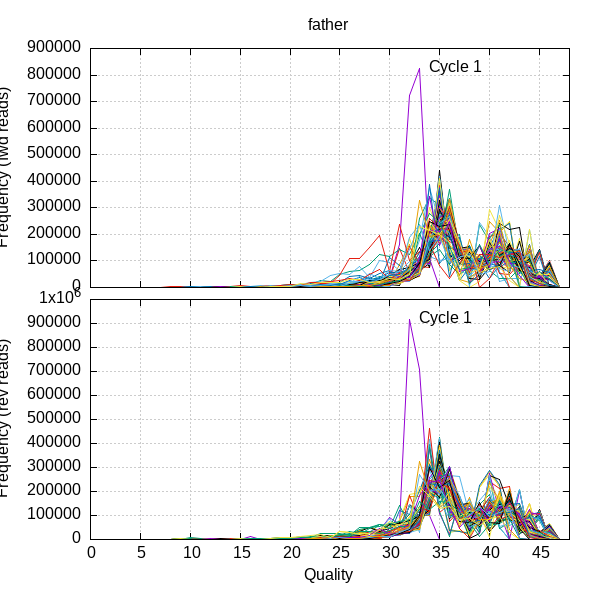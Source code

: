 
            set terminal png size 600,600 truecolor
            set output "./bamstat_plots/father-quals3.png"
            set grid xtics ytics y2tics back lc rgb "#cccccc"
            set multiplot
             set rmargin 0; set lmargin 0; set tmargin 0; set bmargin 0; set origin 0.15,0.52; set size 0.8,0.4
            set title "father"
            set ylabel "Frequency (fwd reads)"
            set label "Cycle 1" at 33+1,825324
            unset xlabel
            set xrange [0:48]
            set format x ""
        plot '-' using 1:2 with lines t '','-' using 1:2 with lines t '','-' using 1:2 with lines t '','-' using 1:2 with lines t '','-' using 1:2 with lines t '','-' using 1:2 with lines t '','-' using 1:2 with lines t '','-' using 1:2 with lines t '','-' using 1:2 with lines t '','-' using 1:2 with lines t '','-' using 1:2 with lines t '','-' using 1:2 with lines t '','-' using 1:2 with lines t '','-' using 1:2 with lines t '','-' using 1:2 with lines t '','-' using 1:2 with lines t '','-' using 1:2 with lines t '','-' using 1:2 with lines t '','-' using 1:2 with lines t '','-' using 1:2 with lines t '','-' using 1:2 with lines t '','-' using 1:2 with lines t '','-' using 1:2 with lines t '','-' using 1:2 with lines t '','-' using 1:2 with lines t '','-' using 1:2 with lines t '','-' using 1:2 with lines t '','-' using 1:2 with lines t '','-' using 1:2 with lines t '','-' using 1:2 with lines t '','-' using 1:2 with lines t '','-' using 1:2 with lines t '','-' using 1:2 with lines t '','-' using 1:2 with lines t '','-' using 1:2 with lines t '','-' using 1:2 with lines t '','-' using 1:2 with lines t '','-' using 1:2 with lines t '','-' using 1:2 with lines t '','-' using 1:2 with lines t '','-' using 1:2 with lines t '','-' using 1:2 with lines t '','-' using 1:2 with lines t '','-' using 1:2 with lines t '','-' using 1:2 with lines t '','-' using 1:2 with lines t '','-' using 1:2 with lines t '','-' using 1:2 with lines t '','-' using 1:2 with lines t '','-' using 1:2 with lines t '','-' using 1:2 with lines t '','-' using 1:2 with lines t '','-' using 1:2 with lines t '','-' using 1:2 with lines t '','-' using 1:2 with lines t '','-' using 1:2 with lines t '','-' using 1:2 with lines t '','-' using 1:2 with lines t '','-' using 1:2 with lines t '','-' using 1:2 with lines t '','-' using 1:2 with lines t '','-' using 1:2 with lines t '','-' using 1:2 with lines t '','-' using 1:2 with lines t '','-' using 1:2 with lines t '','-' using 1:2 with lines t '','-' using 1:2 with lines t '','-' using 1:2 with lines t '','-' using 1:2 with lines t '','-' using 1:2 with lines t '','-' using 1:2 with lines t '','-' using 1:2 with lines t '','-' using 1:2 with lines t '','-' using 1:2 with lines t '','-' using 1:2 with lines t '','-' using 1:2 with lines t '','-' using 1:2 with lines t '','-' using 1:2 with lines t '','-' using 1:2 with lines t '','-' using 1:2 with lines t '','-' using 1:2 with lines t '','-' using 1:2 with lines t '','-' using 1:2 with lines t '','-' using 1:2 with lines t '','-' using 1:2 with lines t '','-' using 1:2 with lines t '','-' using 1:2 with lines t '','-' using 1:2 with lines t '','-' using 1:2 with lines t '','-' using 1:2 with lines t '','-' using 1:2 with lines t '','-' using 1:2 with lines t '','-' using 1:2 with lines t '','-' using 1:2 with lines t '','-' using 1:2 with lines t '','-' using 1:2 with lines t '','-' using 1:2 with lines t '','-' using 1:2 with lines t '','-' using 1:2 with lines t '','-' using 1:2 with lines t '','-' using 1:2 with lines t '','-' using 1:2 with lines t ''
1	0
2	0
3	0
4	0
5	0
6	0
7	0
8	0
9	0
10	0
11	0
12	250
13	0
14	0
15	1
16	4658
17	0
18	0
19	0
20	0
21	0
22	6
23	0
24	7528
25	2639
26	0
27	7673
28	0
29	2948
30	34859
31	163480
32	721379
33	825324
34	107932
35	241
36	0
37	0
38	0
39	0
40	0
41	0
42	0
43	0
44	0
45	0
46	0
47	0
end
1	0
2	0
3	1
4	0
5	24
6	7
7	51
8	305
9	0
10	0
11	14
12	71
13	11
14	1226
15	405
16	400
17	779
18	261
19	937
20	33
21	0
22	859
23	96
24	615
25	56
26	1704
27	3032
28	6788
29	6455
30	19138
31	29542
32	40859
33	258077
34	338271
35	310128
36	181739
37	198876
38	12061
39	235828
40	172237
41	58029
42	3
43	0
44	0
45	0
46	0
47	0
end
1	0
2	0
3	1
4	22
5	5
6	43
7	363
8	0
9	0
10	11
11	86
12	10
13	1103
14	815
15	11
16	811
17	530
18	437
19	22
20	723
21	60
22	961
23	15
24	754
25	1089
26	4794
27	4198
28	3545
29	12577
30	15431
31	42015
32	77420
33	177259
34	376515
35	245219
36	218063
37	193873
38	2160
39	245772
40	191884
41	60321
42	0
43	0
44	0
45	0
46	0
47	0
end
1	0
2	0
3	71
4	18
5	5
6	310
7	0
8	0
9	0
10	16
11	84
12	641
13	575
14	457
15	796
16	393
17	218
18	243
19	28
20	834
21	512
22	17
23	1331
24	1377
25	1900
26	3166
27	1809
28	5246
29	7207
30	13496
31	88068
32	161206
33	50640
34	177292
35	322202
36	223261
37	29378
38	19601
39	69593
40	247060
41	205350
42	244517
43	0
44	0
45	0
46	0
47	0
end
1	0
2	2
3	36
4	3
5	58
6	508
7	2
8	1
9	48
10	107
11	740
12	1415
13	859
14	1208
15	734
16	351
17	347
18	57
19	1170
20	159
21	642
22	1688
23	2452
24	1352
25	3795
26	2073
27	2503
28	8065
29	8929
30	12131
31	34455
32	185293
33	68055
34	300702
35	199214
36	235190
37	27860
38	263
39	21785
40	292275
41	215028
42	247363
43	0
44	0
45	0
46	0
47	0
end
1	0
2	100
3	750
4	0
5	0
6	3
7	655
8	234
9	2853
10	1326
11	250
12	1248
13	1168
14	751
15	1251
16	2871
17	1855
18	1882
19	3152
20	4076
21	2827
22	3510
23	8040
24	10890
25	14996
26	9786
27	25926
28	38272
29	17279
30	112089
31	82442
32	45893
33	58336
34	388350
35	89648
36	138823
37	24550
38	75085
39	94667
40	154475
41	216600
42	241914
43	95
44	0
45	0
46	0
47	0
end
1	0
2	29
3	189
4	558
5	0
6	1
7	1
8	37
9	704
10	1175
11	1506
12	1480
13	541
14	1180
15	352
16	1175
17	1037
18	2756
19	2083
20	4403
21	2129
22	3377
23	2573
24	6637
25	11611
26	16676
27	10356
28	25822
29	27523
30	31294
31	146254
32	58244
33	78071
34	75696
35	336951
36	124120
37	109011
38	72877
39	86906
40	193116
41	203606
42	155156
43	81705
44	0
45	0
46	0
47	0
end
1	0
2	14
3	33
4	187
5	47
6	376
7	2
8	17
9	22
10	239
11	72
12	1968
13	459
14	810
15	1382
16	402
17	910
18	93
19	293
20	1292
21	1474
22	1925
23	1267
24	1627
25	1411
26	1901
27	3970
28	7176
29	11988
30	9452
31	8039
32	84449
33	149374
34	74663
35	439075
36	116552
37	136856
38	32169
39	28253
40	74479
41	241006
42	217452
43	225507
44	235
45	0
46	0
47	0
end
1	0
2	23
3	0
4	177
5	67
6	385
7	1
8	19
9	16
10	273
11	43
12	1339
13	1405
14	772
15	1238
16	293
17	886
18	61
19	183
20	1521
21	822
22	2062
23	1348
24	1990
25	1113
26	2534
27	4632
28	4601
29	9721
30	14285
31	16983
32	79392
33	71323
34	144427
35	403712
36	148945
37	135373
38	17344
39	50676
40	204165
41	223343
42	112714
43	57372
44	161339
45	0
46	0
47	0
end
1	0
2	20
3	38
4	201
5	78
6	416
7	4
8	26
9	6
10	321
11	38
12	1714
13	881
14	830
15	1463
16	466
17	898
18	153
19	301
20	868
21	2040
22	1275
23	1710
24	2281
25	904
26	3979
27	4751
28	4252
29	8052
30	15823
31	16047
32	65615
33	85775
34	144153
35	408856
36	151361
37	134272
38	16843
39	49697
40	183798
41	235512
42	110384
43	60618
44	162198
45	0
46	0
47	0
end
1	0
2	27
3	7
4	184
5	60
6	429
7	3
8	23
9	15
10	288
11	149
12	1599
13	1123
14	640
15	1508
16	283
17	910
18	200
19	195
20	1307
21	1657
22	2123
23	984
24	2027
25	908
26	2943
27	3951
28	6834
29	9555
30	8252
31	17459
32	68468
33	100372
34	131115
35	410219
36	133664
37	129626
38	36815
39	56256
40	93898
41	309444
42	123162
43	77
44	220159
45	0
46	0
47	0
end
1	0
2	18
3	196
4	74
5	473
6	1
7	1
8	37
9	4
10	675
11	1222
12	1246
13	1591
14	635
15	982
16	521
17	632
18	431
19	2088
20	1362
21	2286
22	3334
23	2917
24	3113
25	2766
26	5047
27	6079
28	10983
29	13223
30	24847
31	54144
32	62786
33	134931
34	92513
35	396739
36	113731
37	128086
38	36495
39	64108
40	163755
41	251058
42	75131
43	59610
44	159047
45	0
46	0
47	0
end
1	0
2	28
3	0
4	205
5	51
6	404
7	6
8	31
9	10
10	359
11	116
12	1325
13	1137
14	978
15	1581
16	309
17	935
18	161
19	307
20	1261
21	1959
22	1058
23	1898
24	2100
25	1211
26	2847
27	4742
28	6887
29	9326
30	9442
31	18700
32	71818
33	89702
34	144925
35	388540
36	155934
37	26730
38	132748
39	47389
40	94797
41	272641
42	166945
43	116
44	217087
45	172
46	0
47	0
end
1	0
2	28
3	251
4	647
5	0
6	0
7	3
8	47
9	922
10	1272
11	2025
12	1119
13	1252
14	729
15	573
16	596
17	1644
18	3273
19	1763
20	2780
21	4294
22	4070
23	2724
24	3241
25	8027
26	16682
27	11578
28	25114
29	33718
30	37623
31	42352
32	66017
33	129988
34	150508
35	288106
36	148472
37	156246
38	49547
39	100533
40	64943
41	94612
42	165179
43	61582
44	50231
45	144488
46	119
47	0
end
1	0
2	24
3	5
4	229
5	1
6	480
7	1
8	46
9	8
10	387
11	132
12	2220
13	548
14	760
15	1635
16	451
17	983
18	183
19	273
20	1276
21	1415
22	1908
23	2145
24	1883
25	1206
26	1509
27	5031
28	7380
29	9691
30	12671
31	21793
32	57220
33	72555
34	167554
35	382987
36	98733
37	132995
38	115479
39	66381
40	136551
41	114641
42	127642
43	110570
44	75776
45	42813
46	100747
47	0
end
1	0
2	29
3	3
4	277
5	37
6	425
7	7
8	54
9	13
10	358
11	162
12	2151
13	755
14	649
15	1653
16	310
17	1063
18	221
19	294
20	1465
21	1484
22	1808
23	2416
24	2371
25	1334
26	3126
27	5091
28	7191
29	9704
30	7643
31	20547
32	46385
33	88516
34	177419
35	370475
36	100889
37	134166
38	104457
39	84782
40	133903
41	124230
42	153764
43	70872
44	74149
45	142270
46	0
47	0
end
1	0
2	34
3	255
4	82
5	29
6	427
7	3
8	67
9	17
10	393
11	237
12	2269
13	583
14	784
15	1561
16	438
17	1093
18	345
19	100
20	1418
21	1917
22	2129
23	2252
24	2142
25	1356
26	3199
27	4652
28	7512
29	10045
30	9910
31	17184
32	48031
33	81967
34	172941
35	376461
36	89594
37	156093
38	97699
39	105985
40	112463
41	110670
42	162322
43	102716
44	48713
45	140830
46	0
47	0
end
1	0
2	30
3	222
4	85
5	34
6	441
7	9
8	59
9	6
10	442
11	217
12	2003
13	1030
14	884
15	1462
16	363
17	1158
18	183
19	205
20	1762
21	1578
22	1904
23	2016
24	2505
25	804
26	2487
27	6562
28	6767
29	10642
30	11719
31	20213
32	47924
33	60444
34	203056
35	352931
36	102054
37	141796
38	116837
39	82728
40	114533
41	153665
42	132253
43	103777
44	48609
45	140411
46	108
47	0
end
1	0
2	34
3	237
4	88
5	26
6	440
7	1
8	57
9	9
10	501
11	237
12	2211
13	795
14	720
15	1370
16	367
17	1508
18	285
19	64
20	2063
21	848
22	1200
23	3560
24	3717
25	1732
26	1599
27	3229
28	10453
29	11067
30	5112
31	22913
32	57190
33	89072
34	113595
35	417839
36	63906
37	116682
38	157050
39	71682
40	99043
41	169591
42	114542
43	87903
44	104363
45	42459
46	97558
47	0
end
1	0
2	45
3	233
4	95
5	34
6	444
7	5
8	71
9	4
10	485
11	556
12	1917
13	1373
14	1071
15	1321
16	576
17	722
18	281
19	1168
20	1360
21	2248
22	3928
23	2940
24	2069
25	2615
26	4850
27	6772
28	8507
29	13162
30	15675
31	39905
32	49936
33	63046
34	193128
35	317370
36	109511
37	141689
38	117211
39	102671
40	107315
41	114776
42	125892
43	138045
44	46420
45	41974
46	95502
47	0
end
1	0
2	33
3	271
4	80
5	33
6	445
7	8
8	76
9	5
10	511
11	202
12	2178
13	880
14	1026
15	1182
16	594
17	1570
18	105
19	60
20	1845
21	797
22	2030
23	2516
24	3772
25	1776
26	3386
27	2332
28	8689
29	12726
30	11910
31	16141
32	60361
33	83308
34	124823
35	409808
36	63911
37	136447
38	143650
39	90340
40	96894
41	140280
42	132058
43	81658
44	102271
45	41444
46	94486
47	0
end
1	0
2	40
3	265
4	112
5	447
6	10
7	1
8	80
9	4
10	826
11	1257
12	1540
13	1487
14	1302
15	1068
16	937
17	337
18	66
19	2121
20	1183
21	3162
22	3789
23	2538
24	2443
25	3022
26	6669
27	7111
28	10527
29	14291
30	19347
31	52481
32	49418
33	92322
34	138413
35	372781
36	85188
37	137172
38	103343
39	89270
40	121206
41	117026
42	117429
43	109994
44	72353
45	41556
46	92984
47	0
end
1	0
2	42
3	260
4	106
5	423
6	17
7	9
8	79
9	3
10	890
11	2478
12	978
13	1168
14	1679
15	747
16	981
17	476
18	708
19	2953
20	3501
21	3764
22	2566
23	3822
24	5961
25	4797
26	6181
27	19851
28	18421
29	16300
30	52737
31	40350
32	65169
33	113725
34	182355
35	271689
36	101876
37	145048
38	110595
39	78487
40	118945
41	93544
42	121849
43	106654
44	44812
45	131816
46	106
47	0
end
1	0
2	51
3	7
4	431
5	32
6	374
7	42
8	76
9	20
10	606
11	1205
12	1704
13	1389
14	976
15	1066
16	791
17	1028
18	43
19	1814
20	869
21	2958
22	3500
23	3206
24	3204
25	2438
26	5730
27	5341
28	7345
29	18819
30	21746
31	38988
32	56541
33	97706
34	144539
35	325555
36	120599
37	100308
38	142858
39	85340
40	127037
41	121003
42	117423
43	81226
44	98295
45	40729
46	93960
47	0
end
1	0
2	42
3	0
4	324
5	109
6	336
7	2
8	118
9	35
10	740
11	216
12	2143
13	1306
14	983
15	1285
16	883
17	1216
18	500
19	879
20	1038
21	1394
22	1765
23	3872
24	3319
25	2829
26	2398
27	3515
28	9398
29	10583
30	15502
31	22575
32	31974
33	74974
34	159608
35	345066
36	101266
37	133498
38	149984
39	86039
40	108816
41	145285
42	90469
43	134356
44	96936
45	40462
46	90880
47	0
end
1	0
2	12
3	475
4	597
5	12
6	2
7	15
8	231
9	1804
10	2443
11	1701
12	1219
13	1369
14	874
15	802
16	931
17	2076
18	3538
19	3610
20	3519
21	3801
22	4831
23	7533
24	1698
25	14871
26	14929
27	19682
28	26153
29	40426
30	35630
31	52513
32	64256
33	91288
34	123123
35	316326
36	109937
37	128114
38	128125
39	68420
40	94681
41	112386
42	89436
43	133862
44	43403
45	39158
46	89106
47	0
end
1	0
2	10
3	343
4	130
5	362
6	42
7	0
8	11
9	20
10	987
11	1740
12	1179
13	1405
14	1672
15	614
16	1336
17	792
18	104
19	1480
20	184
21	1254
22	1965
23	4991
24	3256
25	4343
26	1888
27	2844
28	8297
29	10532
30	11988
31	16450
32	44430
33	75431
34	116102
35	274790
36	215945
37	142235
38	142739
39	54701
40	121735
41	182319
42	72707
43	104203
44	125259
45	39185
46	86918
47	0
end
1	0
2	11
3	385
4	170
5	272
6	49
7	11
8	0
9	131
10	1690
11	1695
12	1818
13	1130
14	1381
15	869
16	917
17	461
18	1868
19	251
20	2730
21	3404
22	3992
23	5084
24	1768
25	6196
26	7596
27	6153
28	18896
29	18346
30	20583
31	53380
32	49553
33	85017
34	152454
35	226297
36	198896
37	123736
38	144039
39	54240
40	162819
41	98337
42	71716
43	131254
44	95989
45	39441
46	83893
47	0
end
1	0
2	12
3	474
4	445
5	64
6	16
7	14
8	97
9	460
10	2562
11	1975
12	1562
13	1535
14	613
15	1342
16	988
17	1476
18	2719
19	3679
20	2371
21	3731
22	4738
23	9208
24	5983
25	3518
26	17483
27	13589
28	20362
29	29870
30	42191
31	43716
32	74870
33	46933
34	141610
35	335152
36	96256
37	156254
38	113380
39	52631
40	150570
41	78735
42	71703
43	184702
44	39722
45	37761
46	81846
47	0
end
1	0
2	858
3	386
4	3
5	14
6	93
7	161
8	1594
9	3576
10	2022
11	1679
12	1562
13	1135
14	1732
15	4491
16	4337
17	2775
18	4081
19	8558
20	9624
21	1873
22	15993
23	13026
24	18607
25	18323
26	40560
27	45887
28	32221
29	51897
30	62968
31	32424
32	81178
33	105487
34	177011
35	266560
36	41608
37	186635
38	62969
39	91433
40	33728
41	82553
42	154316
43	56958
44	39055
45	116875
46	92
47	0
end
1	0
2	15
3	511
4	403
5	102
6	12
7	0
8	16
9	184
10	2380
11	2128
12	1523
13	1981
14	739
15	1314
16	1051
17	716
18	1264
19	1107
20	4012
21	3012
22	4771
23	4235
24	4318
25	9220
26	6141
27	9832
28	16847
29	22199
30	29959
31	50932
32	51939
33	78618
34	144674
35	223821
36	171404
37	151482
38	146326
39	65833
40	132421
41	126857
42	69408
43	126652
44	94508
45	37019
46	77032
47	0
end
1	0
2	8
3	56
4	493
5	228
6	105
7	0
8	13
9	22
10	1317
11	1053
12	1304
13	1831
14	1065
15	1763
16	859
17	1130
18	574
19	1295
20	437
21	1561
22	2095
23	3929
24	4718
25	3667
26	4286
27	2510
28	11160
29	10131
30	15528
31	21953
32	51816
33	64428
34	91530
35	326529
36	190368
37	136641
38	140739
39	51784
40	142116
41	175240
42	82853
43	97736
44	120348
45	35938
46	75761
47	0
end
1	0
2	12
3	547
4	321
5	123
6	15
7	0
8	15
9	447
10	1920
11	2385
12	1650
13	1924
14	713
15	1291
16	1197
17	1354
18	693
19	1800
20	3680
21	3607
22	6675
23	2550
24	5691
25	7738
26	8100
27	12968
28	19022
29	21926
30	22881
31	65979
32	39713
33	95318
34	136649
35	237306
36	187662
37	113495
38	148181
39	67547
40	143653
41	117351
42	68724
43	110527
44	106185
45	35463
46	73920
47	0
end
1	0
2	778
3	601
4	0
5	33
6	17
7	3
8	1056
9	4194
10	2971
11	1761
12	1539
13	1772
14	379
15	4707
16	3653
17	3577
18	3475
19	7198
20	10934
21	8799
22	10802
23	25749
24	22858
25	48242
26	59177
27	63742
28	86351
29	122683
30	116731
31	143306
32	126085
33	204450
34	115700
35	144666
36	87971
37	49033
38	77263
39	111164
40	64432
41	34961
42	34334
43	71691
44	80
45	0
46	0
47	0
end
1	0
2	774
3	635
4	1
5	37
6	26
7	257
8	861
9	3967
10	3319
11	1600
12	1552
13	1759
14	965
15	2896
16	4427
17	5996
18	4922
19	6328
20	7767
21	9921
22	18432
23	21718
24	45175
25	54381
26	48265
27	78555
28	38498
29	101399
30	95899
31	62909
32	186804
33	238299
34	115035
35	103259
36	108125
37	67710
38	42436
39	82669
40	150512
41	22589
42	34096
43	34099
44	69909
45	38
46	97
47	0
end
1	0
2	21
3	639
4	262
5	6
6	250
7	4
8	0
9	52
10	2088
11	1619
12	2086
13	1428
14	1802
15	1252
16	583
17	1182
18	1732
19	940
20	668
21	2381
22	4804
23	5489
24	5198
25	4635
26	1730
27	8871
28	12645
29	18554
30	18729
31	25424
32	84195
33	54322
34	126107
35	250298
36	219125
37	122258
38	147297
39	96744
40	99775
41	158888
42	85443
43	68646
44	139572
45	33130
46	68044
47	0
end
1	0
2	22
3	609
4	238
5	5
6	210
7	5
8	28
9	23
10	2042
11	1567
12	1899
13	1617
14	1400
15	1177
16	994
17	719
18	1623
19	726
20	1169
21	4683
22	2750
23	6451
24	3287
25	2497
26	6856
27	8848
28	10974
29	19916
30	24140
31	37786
32	59266
33	58515
34	115260
35	263232
36	219748
37	120448
38	145010
39	79608
40	121777
41	172201
42	65110
43	93532
44	116359
45	34292
46	68976
47	0
end
1	0
2	26
3	803
4	406
5	5
6	46
7	29
8	0
9	1621
10	1523
11	2933
12	2244
13	1346
14	1299
15	571
16	1081
17	1911
18	1239
19	3989
20	5048
21	4597
22	4613
23	6114
24	7051
25	10160
26	11748
27	24342
28	25402
29	37692
30	57665
31	57874
32	70791
33	82553
34	131051
35	289494
36	115136
37	137061
38	143418
39	43018
40	147212
41	75342
42	101875
43	98785
44	62770
45	32385
46	72123
47	0
end
1	0
2	34
3	885
4	360
5	71
6	0
7	6
8	30
9	957
10	2775
11	2924
12	2030
13	1465
14	1576
15	617
16	1324
17	2225
18	4366
19	3772
20	3702
21	5852
22	10008
23	13369
24	13424
25	44472
26	110392
27	108630
28	149967
29	195718
30	60012
31	236096
32	101065
33	134013
34	163935
35	83626
36	34500
37	92257
38	148812
39	113
40	34712
41	104665
42	78
43	263
44	41
45	44
46	81
47	0
end
1	0
2	37
3	851
4	165
5	204
6	70
7	6
8	0
9	412
10	2738
11	3074
12	1510
13	1372
14	932
15	1506
16	615
17	2465
18	864
19	3975
20	5521
21	5057
22	4365
23	5079
24	8960
25	10644
26	8160
27	17680
28	24113
29	23271
30	46860
31	67501
32	75827
33	93308
34	130037
35	217417
36	189738
37	131023
38	136644
39	75184
40	130185
41	81129
42	55824
43	172129
44	34228
45	33112
46	70192
47	0
end
1	0
2	54
3	343
4	493
5	99
6	238
7	6
8	0
9	83
10	1508
11	1104
12	2460
13	2254
14	1001
15	1408
16	1003
17	963
18	1776
19	518
20	444
21	1005
22	2588
23	5063
24	4516
25	4256
26	4017
27	3476
28	8788
29	10150
30	17639
31	21100
32	36173
33	85286
34	102237
35	241065
36	264444
37	131745
38	153283
39	48403
40	111347
41	199781
42	96999
43	58998
44	143674
45	32192
46	68853
47	0
end
1	0
2	34
3	173
4	621
5	88
6	233
7	5
8	0
9	91
10	1797
11	1185
12	2486
13	1490
14	1078
15	1542
16	460
17	1203
18	1747
19	183
20	1127
21	2830
22	5432
23	3655
24	4469
25	2703
26	3813
27	7251
28	13269
29	13630
30	26251
31	24752
32	69070
33	56821
34	148736
35	233247
36	211906
37	150576
38	123074
39	65753
40	142985
41	151604
42	85481
43	90847
44	115363
45	32734
46	69971
47	0
end
1	0
2	50
3	204
4	636
5	94
6	236
7	7
8	0
9	88
10	1398
11	1464
12	2760
13	1731
14	922
15	1492
16	511
17	1133
18	1866
19	65
20	1188
21	2025
22	5132
23	3616
24	5874
25	2474
26	4489
27	5745
28	7755
29	20634
30	18004
31	23693
32	66261
33	74581
34	118592
35	266333
36	206724
37	143793
38	130958
39	79886
40	124965
41	153686
42	80055
43	89958
44	114733
45	31370
46	73550
47	0
end
1	0
2	43
3	410
4	546
5	250
6	11
7	3
8	31
9	408
10	2942
11	2604
12	1885
13	876
14	1673
15	454
16	630
17	2242
18	1178
19	1001
20	3992
21	4949
22	3307
23	5976
24	1909
25	6880
26	10931
27	7916
28	17406
29	23854
30	26802
31	48781
32	71589
33	84079
34	135598
35	189422
36	218027
37	146563
38	131556
39	65685
40	114858
41	115368
42	110641
43	88555
44	112698
45	32145
46	73037
47	0
end
1	0
2	40
3	425
4	420
5	79
6	255
7	8
8	0
9	98
10	1194
11	1988
12	2380
13	1510
14	1176
15	1230
16	933
17	284
18	2515
19	36
20	1052
21	2412
22	4805
23	3661
24	3867
25	5212
26	4073
27	6280
28	9406
29	20686
30	16497
31	27906
32	50896
33	90667
34	107276
35	228481
36	255300
37	125136
38	145312
39	75266
40	119661
41	128728
42	87374
43	117668
44	113652
45	31285
46	71540
47	0
end
1	0
2	50
3	193
4	305
5	451
6	220
7	7
8	0
9	48
10	910
11	1843
12	1275
13	2272
14	2021
15	706
16	1415
17	1
18	1376
19	1809
20	298
21	1059
22	2319
23	4932
24	4794
25	2740
26	6282
27	2213
28	6752
29	13307
30	15358
31	21825
32	42467
33	100704
34	105221
35	233010
36	263568
37	130956
38	159240
39	47114
40	108509
41	143520
42	107374
43	106725
44	120507
45	31073
46	70857
47	0
end
1	0
2	63
3	219
4	330
5	418
6	219
7	6
8	0
9	56
10	1035
11	1171
12	2623
13	2244
14	1464
15	721
16	1393
17	200
18	2180
19	543
20	736
21	1549
22	2827
23	5371
24	5155
25	1431
26	6499
27	2105
28	6876
29	9666
30	16741
31	22890
32	38090
33	80206
34	97615
35	271416
36	253934
37	131218
38	148318
39	55380
40	119537
41	131729
42	111473
43	100406
44	131295
45	30783
46	68439
47	0
end
1	0
2	54
3	244
4	364
5	356
6	323
7	11
8	0
9	127
10	1092
11	885
12	2875
13	2288
14	1542
15	750
16	1449
17	10
18	2440
19	810
20	481
21	1372
22	2567
23	5188
24	4245
25	3086
26	6147
27	3335
28	6134
29	6412
30	24652
31	23026
32	39479
33	80313
34	98557
35	239677
36	265795
37	147558
38	153656
39	34027
40	125377
41	154866
42	90207
43	125742
44	110564
45	30013
46	67399
47	0
end
1	0
2	50
3	0
4	544
5	54
6	518
7	55
8	0
9	0
10	167
11	1591
12	2541
13	1907
14	1697
15	770
16	985
17	642
18	1109
19	1403
20	1131
21	495
22	2920
23	3893
24	4313
25	3551
26	2575
27	6958
28	4646
29	11785
30	19332
31	19139
32	37032
33	77504
34	127111
35	284487
36	225899
37	127471
38	145073
39	57644
40	121695
41	174921
42	100942
43	81539
44	113998
45	27541
46	66801
47	0
end
1	0
2	49
3	2
4	548
5	57
6	526
7	49
8	0
9	13
10	164
11	1677
12	1906
13	2550
14	1756
15	748
16	1041
17	748
18	1026
19	1594
20	1183
21	443
22	2811
23	4469
24	4239
25	3041
26	4265
27	4954
28	5730
29	8365
30	21254
31	16480
32	32584
33	85931
34	134803
35	246548
36	261642
37	111105
38	154621
39	76140
40	92171
41	131407
42	157273
43	51386
44	140723
45	26673
46	68616
47	0
end
1	0
2	59
3	783
4	365
5	225
6	16
7	4
8	406
9	1715
10	3423
11	2082
12	1928
13	1654
14	1144
15	800
16	2250
17	2967
18	4297
19	6082
20	3217
21	5774
22	11650
23	6779
24	13303
25	12683
26	22517
27	23886
28	52519
29	33345
30	65446
31	60519
32	98962
33	98524
34	85774
35	306490
36	105555
37	144656
38	116823
39	76000
40	81259
41	69845
42	61367
43	147745
44	33244
45	25882
46	68197
47	0
end
1	0
2	0
3	36
4	527
5	41
6	86
7	389
8	8
9	0
10	67
11	1610
12	1059
13	2814
14	1277
15	1164
16	986
17	730
18	875
19	557
20	1103
21	1271
22	2179
23	3621
24	4686
25	2235
26	3105
27	3991
28	7490
29	7023
30	19010
31	18141
32	40982
33	62093
34	146541
35	279678
36	245861
37	129805
38	142552
39	45527
40	84082
41	181371
42	124137
43	60150
44	139813
45	24406
46	67912
47	0
end
1	0
2	0
3	47
4	202
5	357
6	192
7	237
8	44
9	0
10	57
11	1489
12	1346
13	2406
14	1196
15	1622
16	863
17	739
18	932
19	589
20	1543
21	753
22	1174
23	3658
24	5247
25	3185
26	3343
27	5350
28	4967
29	12426
30	13138
31	15893
32	38071
33	65659
34	131734
35	295136
36	227840
37	142290
38	148488
39	62895
40	86942
41	175751
42	109366
43	69570
44	128961
45	23917
46	70215
47	0
end
1	0
2	44
3	0
4	501
5	52
6	185
7	235
8	38
9	0
10	70
11	1871
12	678
13	3011
14	1224
15	1584
16	719
17	726
18	859
19	491
20	1475
21	1200
22	1714
23	2446
24	5819
25	3096
26	3617
27	4643
28	5850
29	5527
30	16900
31	22245
32	34915
33	83613
34	120341
35	262636
36	262927
37	124799
38	152121
39	51874
40	109466
41	178604
42	112433
43	74430
44	110457
45	23343
46	69938
47	0
end
1	0
2	55
3	0
4	223
5	434
6	201
7	230
8	31
9	0
10	124
11	1468
12	1286
13	2160
14	1631
15	1596
16	800
17	909
18	739
19	452
20	1485
21	964
22	2537
23	2207
24	6070
25	2413
26	3766
27	3724
28	7663
29	8079
30	17755
31	17870
32	33428
33	71867
34	127835
35	262257
36	265724
37	119769
38	147212
39	57123
40	117077
41	171627
42	124610
43	72389
44	107844
45	22764
46	69166
47	0
end
1	0
2	0
3	58
4	611
5	50
6	240
7	208
8	29
9	0
10	462
11	1429
12	1620
13	2517
14	873
15	1722
16	621
17	934
18	875
19	829
20	1637
21	1495
22	2273
23	3916
24	5060
25	3958
26	3125
27	3559
28	4954
29	8808
30	17382
31	24432
32	31929
33	66190
34	143719
35	257644
36	260290
37	132397
38	136331
39	76446
40	91343
41	141410
42	130943
43	73407
44	98022
45	33137
46	89402
47	0
end
1	0
2	0
3	75
4	254
5	450
6	199
7	228
8	27
9	0
10	161
11	1363
12	1652
13	1693
14	1485
15	1818
16	1027
17	899
18	723
19	558
20	1525
21	1407
22	1809
23	3287
24	6172
25	3239
26	2661
27	5444
28	4953
29	8877
30	16291
31	20100
32	41201
33	71377
34	118616
35	301110
36	236643
37	138535
38	142393
39	51388
40	106117
41	184402
42	91594
43	89974
44	106356
45	21189
46	65786
47	0
end
1	0
2	81
3	0
4	269
5	451
6	175
7	249
8	29
9	0
10	260
11	1400
12	1377
13	1532
14	1982
15	1871
16	1009
17	542
18	1194
19	623
20	1087
21	1332
22	1791
23	2917
24	6643
25	3571
26	3099
27	4742
28	5919
29	6247
30	16417
31	25981
32	24560
33	63026
34	142940
35	258395
36	271774
37	134770
38	119862
39	72693
40	112390
41	155321
42	138672
43	71468
44	111357
45	20150
46	63577
47	0
end
1	0
2	0
3	89
4	281
5	407
6	250
7	224
8	26
9	0
10	77
11	952
12	1555
13	1720
14	1993
15	1903
16	1045
17	1058
18	478
19	1035
20	1745
21	1010
22	1818
23	3101
24	6210
25	3341
26	3490
27	3105
28	9270
29	6137
30	19849
31	18616
32	28309
33	71706
34	120737
35	275102
36	255454
37	139204
38	135789
39	103096
40	78441
41	116677
42	123202
43	108282
44	124220
45	19254
46	62146
47	0
end
1	0
2	0
3	71
4	256
5	368
6	235
7	239
8	33
9	0
10	79
11	1002
12	1568
13	1404
14	2164
15	2189
16	1022
17	1140
18	444
19	336
20	1462
21	1320
22	2522
23	2951
24	6109
25	4768
26	2848
27	4967
28	5077
29	7413
30	21106
31	14392
32	31725
33	56713
34	128679
35	278388
36	263874
37	131285
38	117838
39	93910
40	115585
41	136372
42	112994
43	104528
44	83258
45	30002
46	78465
47	0
end
1	0
2	0
3	73
4	246
5	380
6	222
7	232
8	28
9	0
10	85
11	1100
12	1856
13	1340
14	1993
15	1911
16	1226
17	1167
18	670
19	697
20	1601
21	1350
22	2144
23	3259
24	6126
25	3675
26	3777
27	3886
28	7260
29	7724
30	18152
31	20452
32	26176
33	79601
34	132292
35	269154
36	257542
37	131820
38	143024
39	77479
40	104144
41	144294
42	103813
43	102680
44	109868
45	17487
46	57556
47	0
end
1	0
2	1
3	81
4	234
5	388
6	192
7	251
8	24
9	6
10	151
11	984
12	1995
13	1225
14	1894
15	2037
16	1195
17	1238
18	609
19	132
20	2447
21	1278
22	3063
23	2519
24	6138
25	4805
26	3068
27	5127
28	5293
29	7515
30	15543
31	20974
32	30597
33	68531
34	111075
35	260764
36	296520
37	119029
38	100066
39	121271
40	77591
41	192126
42	95840
43	96460
44	62611
45	68833
46	56166
47	0
end
1	0
2	1174
3	156
4	247
5	189
6	492
7	623
8	1969
9	4583
10	2867
11	2744
12	1205
13	2549
14	2006
15	5796
16	3679
17	4807
18	6143
19	6849
20	10218
21	6994
22	17445
23	17673
24	22834
25	25442
26	32069
27	26048
28	49134
29	66226
30	30725
31	57255
32	154843
33	89153
34	121696
35	191226
36	156977
37	120791
38	86699
39	67302
40	139900
41	54531
42	48045
43	91156
44	45407
45	15220
46	52965
47	0
end
1	0
2	0
3	94
4	267
5	405
6	193
7	304
8	36
9	22
10	223
11	1170
12	1860
13	1676
14	1918
15	2240
16	1076
17	1193
18	745
19	784
20	2095
21	2221
22	4656
23	4558
24	4338
25	4877
26	3850
27	6492
28	4206
29	16052
30	19442
31	19381
32	42241
33	92242
34	120660
35	280770
36	260167
37	121618
38	122644
39	84662
40	90381
41	155388
42	124328
43	68863
44	109132
45	14525
46	50407
47	0
end
1	0
2	0
3	121
4	239
5	429
6	165
7	286
8	41
9	0
10	224
11	276
12	2635
13	1323
14	2039
15	2053
16	1356
17	1111
18	852
19	195
20	1999
21	1391
22	2461
23	2628
24	6190
25	6939
26	3755
27	5567
28	5110
29	8096
30	18090
31	20818
32	32658
33	87292
34	90160
35	304069
36	252962
37	134347
38	127785
39	104995
40	92943
41	99191
42	148320
43	105339
44	77379
45	40761
46	48098
47	0
end
1	0
2	0
3	121
4	241
5	471
6	146
7	246
8	62
9	1
10	185
11	545
12	2463
13	1373
14	2070
15	1946
16	1496
17	979
18	923
19	88
20	2162
21	1337
22	2339
23	3459
24	5698
25	7063
26	2604
27	5030
28	4631
29	5871
30	16288
31	21929
32	38825
33	79645
34	110410
35	269071
36	277459
37	132105
38	119641
39	103904
40	93892
41	174995
42	97816
43	91450
44	102332
45	12451
46	45253
47	0
end
1	0
2	0
3	118
4	242
5	455
6	193
7	279
8	55
9	99
10	105
11	570
12	2505
13	924
14	2505
15	2069
16	1527
17	1068
18	851
19	131
20	1197
21	2501
22	2164
23	2647
24	7373
25	5429
26	3340
27	3037
28	6987
29	5233
30	19146
31	17185
32	37204
33	73569
34	108462
35	276699
36	280642
37	152899
38	110475
39	91097
40	97502
41	134215
42	132601
43	109208
44	62227
45	39427
46	43192
47	0
end
1	0
2	0
3	152
4	272
5	489
6	174
7	294
8	64
9	119
10	71
11	536
12	2553
13	1352
14	1700
15	2618
16	1511
17	1140
18	793
19	126
20	2534
21	1976
22	2319
23	2132
24	6401
25	6405
26	4689
27	3957
28	5005
29	8797
30	19440
31	19547
32	33287
33	53561
34	121750
35	297713
36	258889
37	133738
38	127618
39	71343
40	137435
41	149722
42	95030
43	113523
44	95495
45	10866
46	40536
47	0
end
1	0
2	0
3	165
4	276
5	444
6	198
7	276
8	63
9	129
10	75
11	540
12	2684
13	1067
14	2016
15	2629
16	1516
17	1209
18	792
19	142
20	2495
21	1710
22	2766
23	2053
24	6166
25	7230
26	3639
27	4234
28	5776
29	10221
30	19420
31	19033
32	34152
33	72132
34	101741
35	255884
36	305670
37	115689
38	117530
39	117687
40	90320
41	120118
42	136202
43	119013
44	54800
45	47896
46	47963
47	0
end
1	0
2	0
3	176
4	253
5	453
6	158
7	308
8	80
9	147
10	73
11	587
12	2698
13	1120
14	1981
15	2790
16	1448
17	570
18	1398
19	138
20	2426
21	2117
22	2661
23	2129
24	6396
25	5705
26	4628
27	5047
28	6350
29	8121
30	17418
31	22994
32	31811
33	74505
34	106894
35	284443
36	256621
37	163493
38	110532
39	69093
40	132081
41	105778
42	135048
43	131042
44	59647
45	37798
46	34736
47	0
end
1	0
2	0
3	144
4	222
5	484
6	161
7	315
8	57
9	131
10	71
11	595
12	2851
13	1367
14	1642
15	2696
16	1468
17	1164
18	873
19	157
20	2539
21	1491
22	2758
23	3079
24	6358
25	5884
26	4334
27	5059
28	6760
29	7201
30	17531
31	22907
32	31215
33	53748
34	117623
35	236144
36	334663
37	152884
38	108186
39	71565
40	104473
41	125997
42	145775
43	124710
44	55995
45	36703
46	31899
47	0
end
1	0
2	167
3	249
4	541
5	382
6	28
7	257
8	297
9	84
10	1309
11	3985
12	2201
13	2973
14	1986
15	1285
16	1366
17	2341
18	4292
19	1899
20	1985
21	7594
22	5272
23	5750
24	3962
25	10782
26	9446
27	8616
28	28182
29	26702
30	30139
31	32202
32	59367
33	91414
34	104702
35	292541
36	215453
37	85277
38	131945
39	97750
40	101437
41	105393
42	165958
43	65184
44	51656
45	36086
46	29387
47	0
end
1	0
2	0
3	205
4	247
5	442
6	171
7	324
8	53
9	168
10	51
11	597
12	2742
13	1164
14	2256
15	2862
16	1467
17	1120
18	1007
19	67
20	2811
21	1778
22	2928
23	1247
24	7217
25	6215
26	6718
27	3832
28	6812
29	7958
30	18136
31	26374
32	25449
33	52837
34	142884
35	263006
36	280840
37	149967
38	79839
39	102309
40	135193
41	104773
42	134230
43	139934
44	41832
45	40884
46	26726
47	0
end
1	0
2	0
3	186
4	212
5	491
6	155
7	316
8	203
9	25
10	267
11	548
12	3186
13	603
14	2525
15	2774
16	1189
17	1435
18	975
19	124
20	2024
21	2579
22	2046
23	3786
24	6136
25	5727
26	6466
27	6525
28	4787
29	9955
30	11300
31	33301
32	28388
33	56975
34	129443
35	166428
36	368880
37	137213
38	110272
39	111247
40	93681
41	129110
42	143693
43	117513
44	34210
45	59226
46	29351
47	0
end
1	0
2	249
3	243
4	858
5	193
6	149
7	324
8	71
9	100
10	2625
11	3912
12	2720
13	2455
14	1567
15	556
16	1246
17	860
18	6175
19	2047
20	3860
21	8015
22	6404
23	5409
24	5293
25	9771
26	16363
27	21154
28	30078
29	28901
30	48352
31	39323
32	85967
33	67261
34	169852
35	231882
36	205197
37	115173
38	118882
39	78142
40	89446
41	156932
42	86816
43	75370
44	56918
45	10776
46	25383
47	0
end
1	0
2	0
3	154
4	210
5	0
6	601
7	175
8	186
9	420
10	16
11	119
12	424
13	3126
14	1335
15	1568
16	1969
17	2037
18	836
19	1011
20	598
21	1893
22	2231
23	5130
24	4770
25	4509
26	6195
27	5662
28	6697
29	7748
30	22965
31	24866
32	23636
33	60734
34	228201
35	205794
36	315015
37	140050
38	134259
39	118662
40	138617
41	171127
42	84584
43	35659
44	24156
45	33232
46	3
47	0
end
1	0
2	0
3	232
4	181
5	0
6	593
7	164
8	214
9	350
10	58
11	135
12	353
13	3148
14	362
15	1899
16	2445
17	1325
18	625
19	1195
20	413
21	1541
22	3126
23	1411
24	3949
25	3638
26	8224
27	4589
28	8064
29	5831
30	12712
31	30623
32	25461
33	44574
34	190073
35	193898
36	332517
37	147316
38	112225
39	113169
40	131287
41	107327
42	176646
43	80344
44	6012
45	54665
46	6643
47	0
end
1	0
2	0
3	198
4	169
5	0
6	563
7	177
8	186
9	307
10	55
11	247
12	223
13	3088
14	1290
15	1555
16	1944
17	598
18	1114
19	814
20	355
21	2342
22	2044
23	2236
24	3188
25	6779
26	5928
27	2790
28	8192
29	5565
30	8591
31	23573
32	33547
33	62551
34	167843
35	200417
36	318205
37	155748
38	94749
39	110262
40	127986
41	130848
42	149515
43	90514
44	44364
45	36798
46	10352
47	0
end
1	0
2	0
3	220
4	196
5	0
6	523
7	180
8	301
9	175
10	27
11	284
12	190
13	3194
14	1409
15	1618
16	1522
17	1090
18	491
19	909
20	565
21	3065
22	1741
23	2261
24	2443
25	5617
26	8297
27	3634
28	6643
29	5526
30	15826
31	28397
32	24905
33	72796
34	152330
35	197728
36	328927
37	131209
38	140022
39	83631
40	121658
41	129917
42	132758
43	114445
44	48141
45	30101
46	10889
47	0
end
1	0
2	1
3	232
4	152
5	0
6	668
7	106
8	312
9	184
10	36
11	238
12	1095
13	2296
14	1331
15	1608
16	1593
17	1298
18	802
19	368
20	1645
21	2005
22	1862
23	2096
24	5539
25	3691
26	7025
27	5180
28	5427
29	5873
30	12931
31	27844
32	32413
33	60591
34	143125
35	231295
36	325202
37	142027
38	106973
39	81315
40	133560
41	107697
42	154665
43	117566
44	38465
45	35239
46	10006
47	0
end
1	0
2	246
3	0
4	151
5	0
6	559
7	189
8	330
9	171
10	17
11	242
12	560
13	2820
14	1392
15	1433
16	1651
17	1014
18	952
19	422
20	386
21	3394
22	2116
23	1849
24	3160
25	5106
26	4526
27	7227
28	7164
29	6299
30	14436
31	27234
32	22827
33	64205
34	166231
35	192733
36	331141
37	136818
38	95133
39	86789
40	125220
41	133676
42	145513
43	138408
44	31037
45	38088
46	8268
47	0
end
1	0
2	265
3	0
4	143
5	0
6	590
7	171
8	345
9	191
10	27
11	279
12	1204
13	2603
14	1542
15	1445
16	1376
17	1321
18	706
19	375
20	1863
21	1992
22	2189
23	3035
24	4527
25	3596
26	6448
27	6237
28	6021
29	4223
30	13708
31	29561
32	28857
33	69579
34	166992
35	204331
36	335786
37	132856
38	107151
39	87900
40	127200
41	118996
42	138472
43	137029
44	19560
45	30219
46	7570
47	0
end
1	0
2	279
3	0
4	130
5	0
6	568
7	354
8	153
9	155
10	27
11	269
12	650
13	3199
14	1305
15	1529
16	1545
17	1093
18	1049
19	382
20	689
21	3351
22	2263
23	1920
24	5229
25	3701
26	4307
27	8151
28	5921
29	6718
30	13792
31	29663
32	23791
33	57575
34	185291
35	180556
36	324686
37	159003
38	89995
39	67921
40	144446
41	141372
42	135141
43	134704
44	36874
45	21195
46	4819
47	0
end
1	0
2	300
3	0
4	135
5	0
6	592
7	354
8	132
9	153
10	34
11	272
12	1307
13	2639
14	1322
15	1491
16	1539
17	1008
18	986
19	364
20	669
21	3364
22	2940
23	1893
24	4437
25	3672
26	6315
27	4766
28	6623
29	9523
30	12077
31	32522
32	34057
33	43256
34	200022
35	165456
36	332681
37	153612
38	90181
39	60897
40	151642
41	128496
42	155589
43	128670
44	31676
45	21088
46	4033
47	0
end
1	0
2	315
3	0
4	127
5	0
6	601
7	396
8	139
9	179
10	28
11	284
12	1289
13	2607
14	1515
15	1403
16	1569
17	951
18	1079
19	366
20	573
21	2825
22	3469
23	1587
24	4619
25	3799
26	5486
27	6080
28	7107
29	7834
30	12959
31	24312
32	33977
33	43759
34	202460
35	172695
36	316437
37	160326
38	91957
39	82930
40	145826
41	102124
42	155530
43	133288
44	42283
45	20007
46	2452
47	0
end
1	0
2	304
3	100
4	0
5	0
6	616
7	375
8	148
9	161
10	17
11	276
12	310
13	3814
14	1094
15	1719
16	1450
17	909
18	423
19	1088
20	542
21	3177
22	2494
23	3599
24	4751
25	3777
26	3432
27	7620
28	5140
29	9860
30	13966
31	30168
32	36906
33	51701
34	154140
35	231170
36	297475
37	163304
38	71446
39	88835
40	152338
41	119241
42	135443
43	135750
44	38086
45	13265
46	5708
47	0
end
1	0
2	323
3	115
4	0
5	0
6	624
7	395
8	57
9	73
10	194
11	235
12	768
13	3202
14	1596
15	1297
16	1232
17	1124
18	1084
19	318
20	673
21	3039
22	2873
23	2450
24	4113
25	4292
26	6370
27	6114
28	7186
29	8240
30	11909
31	26868
32	31975
33	55739
34	211482
35	179111
36	305589
37	164212
38	79305
39	58926
40	172827
41	103766
42	155519
43	132741
44	29731
45	13459
46	161
47	1014
end
1	0
2	322
3	123
4	0
5	0
6	851
7	243
8	225
9	69
10	83
11	185
12	2508
13	1941
14	1710
15	1169
16	1418
17	899
18	1143
19	745
20	3319
21	2182
22	1968
23	3364
24	4279
25	4583
26	8738
27	4018
28	6576
29	11187
30	15868
31	38821
32	26529
33	45104
34	216202
35	183275
36	292294
37	166220
38	71848
39	66041
40	170119
41	119569
42	148146
43	126929
44	26047
45	6606
46	4021
47	706
end
1	0
2	344
3	100
4	0
5	0
6	623
7	379
8	58
9	156
10	73
11	253
12	353
13	3755
14	1749
15	1117
16	1271
17	924
18	650
19	870
20	657
21	3465
22	3131
23	3063
24	4145
25	3489
26	5926
27	6494
28	6702
29	7189
30	8959
31	24155
32	37448
33	46998
34	213972
35	210156
36	274844
37	170295
38	67549
39	83037
40	142686
41	154789
42	123829
43	135669
44	24121
45	8329
46	0
47	0
end
1	0
2	324
3	0
4	102
5	0
6	528
7	381
8	59
9	145
10	51
11	240
12	331
13	4021
14	1455
15	861
16	1445
17	1036
18	527
19	1024
20	439
21	3606
22	2691
23	3555
24	4212
25	2929
26	7787
27	8026
28	5195
29	10897
30	8038
31	35239
32	37028
33	52162
34	174938
35	244584
36	271419
37	162308
38	68760
39	71399
40	178678
41	115491
42	135438
43	138426
44	17735
45	5355
46	0
47	0
end
1	0
2	293
3	81
4	0
5	41
6	607
7	353
8	58
9	126
10	72
11	557
12	2681
13	1330
14	1553
15	1756
16	672
17	1040
18	1299
19	392
20	3001
21	2422
22	2808
23	2131
24	4180
25	3560
26	7187
27	8330
28	5961
29	9656
30	11878
31	33966
32	28866
33	48307
34	189581
35	241391
36	268503
37	167502
38	65885
39	71915
40	180207
41	99216
42	140287
43	141458
44	18465
45	3706
46	82
47	0
end
1	0
2	321
3	0
4	81
5	0
6	660
7	272
8	63
9	86
10	86
11	241
12	341
13	3665
14	1739
15	827
16	1193
17	878
18	329
19	1448
20	487
21	3416
22	2414
23	2868
24	3344
25	3979
26	7538
27	7285
28	8813
29	7188
30	8744
31	35941
32	25093
33	50955
34	238752
35	181582
36	292249
37	150623
38	80127
39	66710
40	181410
41	110737
42	137624
43	131048
44	13251
45	2641
46	0
47	0
end
1	0
2	324
3	75
4	0
5	0
6	657
7	302
8	64
9	79
10	104
11	223
12	1404
13	2533
14	1661
15	879
16	1234
17	863
18	1261
19	306
20	2757
21	1934
22	2309
23	3814
24	4252
25	3093
26	6974
27	8943
28	2970
29	10602
30	10467
31	22870
32	35878
33	55630
34	250117
35	198969
36	257873
37	174712
38	54643
39	67834
40	182534
41	108234
42	131045
43	135171
44	14227
45	0
46	3
47	0
end
1	0
2	380
3	530
4	88
5	196
6	262
7	40
8	76
9	484
10	3334
11	971
12	2215
13	1714
14	1493
15	813
16	2288
17	1349
18	3218
19	3699
20	3451
21	6422
22	4671
23	9912
24	7178
25	9417
26	24478
27	39150
28	22901
29	32329
30	46436
31	47331
32	71809
33	118369
34	172881
35	175742
36	197447
37	85015
38	90403
39	120334
40	89738
41	77341
42	132841
43	132367
44	9323
45	0
46	1227
47	0
end
1	0
2	283
3	0
4	51
5	0
6	613
7	147
8	178
9	6
10	14
11	234
12	376
13	3236
14	1259
15	867
16	1426
17	1039
18	415
19	1559
20	449
21	2668
22	1694
23	2169
24	4042
25	3804
26	7108
27	8934
28	4565
29	10038
30	11691
31	35093
32	25783
33	77835
34	260734
35	220496
36	219416
37	156364
38	57724
39	122440
40	124558
41	112153
42	119986
43	139662
44	404
45	0
46	710
47	0
end
1	0
2	241
3	0
4	41
5	0
6	619
7	140
8	140
9	40
10	6
11	166
12	304
13	2915
14	1207
15	789
16	1218
17	985
18	164
19	1466
20	1384
21	2084
22	1536
23	2861
24	4116
25	3302
26	9253
27	6967
28	8644
29	7618
30	16407
31	24085
32	39669
33	89140
34	250318
35	231205
36	235472
37	111187
38	109215
39	158573
40	66135
41	81924
42	162075
43	90468
44	6183
45	157
46	238
47	129
end
1	0
2	0
3	213
4	0
5	134
6	283
7	162
8	53
9	4
10	10
11	25
12	330
13	2532
14	812
15	824
16	805
17	983
18	445
19	1110
20	1327
21	1651
22	1559
23	2589
24	4850
25	5216
26	8081
27	5579
28	10084
29	9185
30	22528
31	42748
32	38795
33	109643
34	344448
35	157102
36	249564
37	61329
38	71685
39	159384
40	76117
41	183144
42	96916
43	44495
44	0
45	0
46	0
47	0
end
1	0
2	0
3	101
4	17
5	0
6	84
7	279
8	0
9	60
10	1
11	27
12	244
13	1692
14	356
15	795
16	391
17	936
18	514
19	637
20	938
21	1214
22	1264
23	2469
24	4857
25	5923
26	5826
27	4080
28	8365
29	12836
30	18004
31	27550
32	47286
33	200599
34	280068
35	243139
36	154873
37	68598
38	73703
39	163259
40	90379
41	141532
42	133552
43	2779
44	1
45	0
46	0
47	0
end
1	0
2	0
3	31
4	0
5	114
6	21
7	0
8	13
9	12
10	13
11	293
12	837
13	584
14	290
15	489
16	1162
17	228
18	704
19	2213
20	3673
21	5701
22	3825
23	6415
24	9816
25	3556
26	15691
27	40174
28	20083
29	29359
30	50319
31	60881
32	143668
33	238846
34	138673
35	191717
36	94067
37	114362
38	128061
39	47971
40	60642
41	218922
42	40898
43	264
44	1992
45	0
46	0
47	0
end
1	0
2	0
3	0
4	0
5	0
6	0
7	2
8	0
9	0
10	3
11	135
12	1
13	113
14	1
15	0
16	490
17	384
18	901
19	204
20	120
21	590
22	1059
23	4619
24	5102
25	5646
26	4182
27	7762
28	8270
29	14495
30	25648
31	33032
32	71400
33	328907
34	193391
35	198715
36	114188
37	44918
38	179019
39	69989
40	87489
41	209109
42	40077
43	1329
44	0
45	0
46	0
47	0
end
1	0
2	0
3	0
4	0
5	0
6	0
7	0
8	0
9	0
10	0
11	0
12	0
13	0
14	0
15	0
16	1178
17	529
18	3875
19	3279
20	3826
21	16112
22	12088
23	18799
24	17409
25	19669
26	31316
27	28337
28	20006
29	21887
30	32595
31	31803
32	50182
33	230857
34	213073
35	198995
36	170172
37	78110
38	143717
39	58214
40	72063
41	77459
42	25635
43	0
44	0
45	0
46	0
47	0
end
1	0
2	0
3	0
4	0
5	0
6	0
7	0
8	0
9	0
10	0
11	0
12	0
13	0
14	0
15	0
16	0
17	0
18	0
19	0
20	0
21	0
22	0
23	0
24	0
25	0
26	0
27	0
28	0
29	0
30	0
31	0
32	0
33	0
34	0
35	0
36	0
37	0
38	0
39	0
40	0
41	0
42	0
43	0
44	0
45	0
46	0
47	0
end

                set origin 0.15,0.1
                set size 0.8,0.4
                unset title
                unset format
                set xtics
                set xlabel "Quality"
                unset label
                set label "Cycle 1" at 32+1,918577
                set ylabel "Frequency (rev reads)"
            plot '-' using 1:2 with lines t '','-' using 1:2 with lines t '','-' using 1:2 with lines t '','-' using 1:2 with lines t '','-' using 1:2 with lines t '','-' using 1:2 with lines t '','-' using 1:2 with lines t '','-' using 1:2 with lines t '','-' using 1:2 with lines t '','-' using 1:2 with lines t '','-' using 1:2 with lines t '','-' using 1:2 with lines t '','-' using 1:2 with lines t '','-' using 1:2 with lines t '','-' using 1:2 with lines t '','-' using 1:2 with lines t '','-' using 1:2 with lines t '','-' using 1:2 with lines t '','-' using 1:2 with lines t '','-' using 1:2 with lines t '','-' using 1:2 with lines t '','-' using 1:2 with lines t '','-' using 1:2 with lines t '','-' using 1:2 with lines t '','-' using 1:2 with lines t '','-' using 1:2 with lines t '','-' using 1:2 with lines t '','-' using 1:2 with lines t '','-' using 1:2 with lines t '','-' using 1:2 with lines t '','-' using 1:2 with lines t '','-' using 1:2 with lines t '','-' using 1:2 with lines t '','-' using 1:2 with lines t '','-' using 1:2 with lines t '','-' using 1:2 with lines t '','-' using 1:2 with lines t '','-' using 1:2 with lines t '','-' using 1:2 with lines t '','-' using 1:2 with lines t '','-' using 1:2 with lines t '','-' using 1:2 with lines t '','-' using 1:2 with lines t '','-' using 1:2 with lines t '','-' using 1:2 with lines t '','-' using 1:2 with lines t '','-' using 1:2 with lines t '','-' using 1:2 with lines t '','-' using 1:2 with lines t '','-' using 1:2 with lines t '','-' using 1:2 with lines t '','-' using 1:2 with lines t '','-' using 1:2 with lines t '','-' using 1:2 with lines t '','-' using 1:2 with lines t '','-' using 1:2 with lines t '','-' using 1:2 with lines t '','-' using 1:2 with lines t '','-' using 1:2 with lines t '','-' using 1:2 with lines t '','-' using 1:2 with lines t '','-' using 1:2 with lines t '','-' using 1:2 with lines t '','-' using 1:2 with lines t '','-' using 1:2 with lines t '','-' using 1:2 with lines t '','-' using 1:2 with lines t '','-' using 1:2 with lines t '','-' using 1:2 with lines t '','-' using 1:2 with lines t '','-' using 1:2 with lines t '','-' using 1:2 with lines t '','-' using 1:2 with lines t '','-' using 1:2 with lines t '','-' using 1:2 with lines t '','-' using 1:2 with lines t '','-' using 1:2 with lines t '','-' using 1:2 with lines t '','-' using 1:2 with lines t '','-' using 1:2 with lines t '','-' using 1:2 with lines t '','-' using 1:2 with lines t '','-' using 1:2 with lines t '','-' using 1:2 with lines t '','-' using 1:2 with lines t '','-' using 1:2 with lines t '','-' using 1:2 with lines t '','-' using 1:2 with lines t '','-' using 1:2 with lines t '','-' using 1:2 with lines t '','-' using 1:2 with lines t '','-' using 1:2 with lines t '','-' using 1:2 with lines t '','-' using 1:2 with lines t '','-' using 1:2 with lines t '','-' using 1:2 with lines t '','-' using 1:2 with lines t '','-' using 1:2 with lines t '','-' using 1:2 with lines t '','-' using 1:2 with lines t '','-' using 1:2 with lines t '','-' using 1:2 with lines t ''
1	0
2	0
3	0
4	0
5	0
6	0
7	0
8	0
9	0
10	0
11	0
12	0
13	798
14	0
15	0
16	13091
17	13
18	0
19	0
20	0
21	0
22	2
23	0
24	8
25	0
26	309
27	17393
28	13568
29	0
30	44507
31	62899
32	918577
33	708322
34	98626
35	805
36	0
37	0
38	0
39	0
40	0
41	0
42	0
43	0
44	0
45	0
46	0
47	0
end
1	0
2	0
3	369
4	1389
5	97
6	0
7	0
8	0
9	0
10	6709
11	3443
12	113
13	2793
14	842
15	2273
16	990
17	2448
18	2823
19	5625
20	6157
21	7325
22	8148
23	6288
24	15099
25	18612
26	32561
27	24418
28	27610
29	22479
30	67225
31	58704
32	137182
33	112650
34	394993
35	142876
36	268521
37	106517
38	6437
39	147244
40	188309
41	49649
42	0
43	0
44	0
45	0
46	0
47	0
end
1	0
2	0
3	5
4	0
5	60
6	12
7	1220
8	0
9	0
10	0
11	35
12	319
13	2749
14	2220
15	1061
16	1752
17	849
18	2592
19	0
20	88
21	1455
22	130
23	1758
24	20
25	2870
26	2843
27	10281
28	9201
29	6690
30	21308
31	38949
32	30157
33	86322
34	417832
35	177418
36	268157
37	260760
38	104719
39	163499
40	213239
41	48348
42	0
43	0
44	0
45	0
46	0
47	0
end
1	0
2	0
3	67
4	0
5	57
6	163
7	975
8	0
9	0
10	0
11	154
12	193
13	3236
14	1481
15	1921
16	1791
17	692
18	1378
19	92
20	1593
21	177
22	875
23	2641
24	2059
25	3525
26	5876
27	5672
28	6515
29	12151
30	22091
31	75561
32	181011
33	180154
34	334734
35	214187
36	42166
37	32049
38	21514
39	217526
40	283821
41	220820
42	0
43	0
44	0
45	0
46	0
47	0
end
1	0
2	0
3	60
4	12
5	169
6	964
7	0
8	0
9	52
10	257
11	46
12	3406
13	1501
14	919
15	2582
16	603
17	1339
18	141
19	0
20	1903
21	850
22	1113
23	2196
24	3510
25	6333
26	4217
27	3166
28	10836
29	14612
30	11086
31	82206
32	188525
33	196956
34	315409
35	220142
36	27383
37	38262
38	23177
39	215970
40	272342
41	226673
42	0
43	0
44	0
45	0
46	0
47	0
end
1	0
2	47
3	12
4	252
5	86
6	702
7	0
8	27
9	58
10	208
11	365
12	2281
13	2270
14	1157
15	2403
16	493
17	1332
18	298
19	193
20	1711
21	1097
22	2413
23	2874
24	3180
25	2488
26	5351
27	5745
28	3481
29	16846
30	21098
31	122052
32	102779
33	202930
34	310096
35	224564
36	36881
37	31648
38	26296
39	226536
40	289084
41	227583
42	1
43	0
44	0
45	0
46	0
47	0
end
1	0
2	31
3	6
4	292
5	113
6	700
7	0
8	16
9	57
10	199
11	322
12	2336
13	2066
14	1422
15	2175
16	558
17	1334
18	295
19	205
20	1731
21	1543
22	1837
23	3303
24	3243
25	2186
26	4869
27	6379
28	2310
29	14337
30	18644
31	14893
32	182519
33	83808
34	462108
35	111029
36	145565
37	46082
38	4700
39	79638
40	241724
41	211829
42	222514
43	0
44	0
45	0
46	0
47	0
end
1	0
2	36
3	3
4	255
5	86
6	572
7	0
8	40
9	30
10	361
11	137
12	2085
13	2233
14	1398
15	1821
16	774
17	1203
18	367
19	280
20	1682
21	1853
22	1592
23	3119
24	3212
25	2345
26	5976
27	4938
28	4982
29	12163
30	16054
31	14918
32	145088
33	111480
34	115010
35	392811
36	121904
37	151308
38	3876
39	25022
40	267359
41	249555
42	135939
43	75051
44	0
45	0
46	0
47	0
end
1	0
2	32
3	277
4	807
5	0
6	0
7	1
8	552
9	540
10	3187
11	2283
12	1087
13	2073
14	670
15	2190
16	710
17	2266
18	4039
19	3376
20	2179
21	4072
22	8069
23	4676
24	6731
25	9186
26	19963
27	16296
28	31838
29	37744
30	90293
31	64581
32	105571
33	72083
34	378674
35	109721
36	19173
37	154648
38	99786
39	24366
40	273494
41	116052
42	0
43	205632
44	0
45	0
46	0
47	0
end
1	0
2	39
3	323
4	839
5	0
6	0
7	0
8	913
9	537
10	3519
11	2816
12	240
13	2726
14	339
15	2305
16	1073
17	3886
18	3005
19	3116
20	1879
21	6656
22	6154
23	7602
24	8101
25	12413
26	20375
27	25213
28	31142
29	60849
30	56394
31	65058
32	102215
33	62326
34	385287
35	115527
36	13883
37	175497
38	82483
39	29542
40	260770
41	45618
42	69187
43	209071
44	0
45	0
46	0
47	0
end
1	0
2	60
3	371
4	763
5	4
6	0
7	2
8	570
9	1045
10	3232
11	2203
12	1211
13	2053
14	779
15	2091
16	704
17	2965
18	3798
19	3549
20	2759
21	5643
22	6755
23	6308
24	7033
25	14694
26	18364
27	22778
28	31234
29	39344
30	85983
31	24444
32	144142
33	27861
34	295122
35	151113
36	92853
37	161150
38	75460
39	46617
40	267448
41	53241
42	66407
43	206765
44	0
45	0
46	0
47	0
end
1	0
2	33
3	3
4	248
5	163
6	576
7	8
8	65
9	3
10	483
11	91
12	3244
13	1386
14	1304
15	1935
16	704
17	1417
18	256
19	306
20	2382
21	2287
22	1359
23	2764
24	3286
25	3184
26	5026
27	5245
28	10214
29	10403
30	13080
31	19213
32	95522
33	88638
34	220115
35	332199
36	134983
37	136576
38	17448
39	71039
40	237977
41	160463
42	88331
43	55435
44	149524
45	0
46	0
47	0
end
1	0
2	43
3	25
4	400
5	46
6	618
7	5
8	86
9	4
10	508
11	134
12	3286
13	1306
14	1442
15	1962
16	545
17	1791
18	432
19	51
20	1781
21	2984
22	1166
23	2818
24	3201
25	4622
26	4774
27	4148
28	7941
29	12121
30	14982
31	19340
32	91539
33	80780
34	165144
35	388752
36	146516
37	132824
38	18359
39	89063
40	222052
41	159469
42	87793
43	55394
44	148671
45	0
46	0
47	0
end
1	0
2	45
3	338
4	101
5	47
6	661
7	3
8	84
9	2
10	634
11	217
12	3375
13	1254
14	1519
15	2018
16	759
17	1548
18	198
19	269
20	2631
21	1626
22	2252
23	3551
24	4180
25	3144
26	4600
27	4801
28	12721
29	9743
30	12669
31	25212
32	68353
33	88821
34	313817
35	223689
36	151150
37	159308
38	48752
39	116686
40	175876
41	72704
42	111553
43	116638
44	37805
45	93564
46	0
47	0
end
1	0
2	56
3	2
4	416
5	44
6	658
7	7
8	72
9	19
10	664
11	260
12	3296
13	1218
14	1360
15	2153
16	596
17	1729
18	213
19	277
20	1806
21	1852
22	2681
23	2900
24	3670
25	2290
26	5874
27	5079
28	7344
29	14052
30	9881
31	29336
32	48949
33	104278
34	290280
35	268498
36	143462
37	157758
38	36689
39	118187
40	176218
41	85266
42	100743
43	117740
44	37933
45	93112
46	0
47	0
end
1	0
2	42
3	277
4	109
5	60
6	654
7	3
8	88
9	16
10	672
11	227
12	3411
13	1509
14	1467
15	2045
16	834
17	1549
18	216
19	325
20	2123
21	1903
22	2283
23	3257
24	3308
25	4960
26	3566
27	3808
28	10467
29	14242
30	6684
31	27717
32	72146
33	106017
34	224261
35	296471
36	139114
37	166127
38	54121
39	120012
40	97369
41	157258
42	78838
43	138659
44	38530
45	92173
46	0
47	0
end
1	0
2	45
3	339
4	139
5	59
6	696
7	3
8	78
9	7
10	1065
11	1510
12	2678
13	2152
14	1654
15	1444
16	836
17	1115
18	44
19	2339
20	1586
21	2720
22	5315
23	7476
24	2021
25	3745
26	4959
27	7538
28	11968
29	21651
30	15016
31	59473
32	49062
33	89409
34	227539
35	312353
36	119840
37	169463
38	51110
39	104742
40	111084
41	94617
42	144722
43	115689
44	38552
45	91065
46	0
47	0
end
1	0
2	39
3	314
4	108
5	55
6	614
7	7
8	111
9	5
10	673
11	667
12	3122
13	1358
14	1464
15	1944
16	876
17	1777
18	376
19	132
20	2550
21	1684
22	2484
23	3314
24	3834
25	1695
26	6931
27	4680
28	9560
29	12961
30	14914
31	20688
32	49365
33	96885
34	248493
35	291597
36	156595
37	151829
38	29833
39	127410
40	119414
41	149702
42	106706
43	123145
44	38305
45	90702
46	0
47	0
end
1	0
2	37
3	310
4	129
5	45
6	620
7	18
8	95
9	15
10	786
11	387
12	3193
13	1470
14	1452
15	1666
16	1377
17	1645
18	359
19	1239
20	828
21	2967
22	1727
23	4647
24	4493
25	3830
26	1604
27	6479
28	8333
29	14471
30	13531
31	20229
32	50081
33	91251
34	248597
35	298577
36	152327
37	136901
38	53770
39	121899
40	110956
41	112811
42	128433
43	146497
44	38211
45	90625
46	0
47	0
end
1	0
2	489
3	317
4	675
5	1
6	13
7	396
8	678
9	2748
10	2944
11	2425
12	1281
13	2043
14	1479
15	1106
16	4369
17	5442
18	4686
19	6392
20	4235
21	3966
22	8158
23	15437
24	13507
25	22256
26	20432
27	37017
28	48294
29	37517
30	61742
31	45205
32	79876
33	121369
34	150206
35	279734
36	142163
37	101565
38	65146
39	89491
40	31489
41	83287
42	210649
43	42385
44	37567
45	88741
46	0
47	0
end
1	0
2	46
3	0
4	483
5	36
6	612
7	15
8	112
9	4
10	731
11	728
12	3041
13	2145
14	1534
15	1521
16	1771
17	936
18	102
19	1246
20	2005
21	2086
22	2443
23	6037
24	4067
25	4076
26	3683
27	8877
28	9856
29	10135
30	25245
31	32801
32	68131
33	86258
34	201898
35	340735
36	138612
37	142052
38	41968
39	94780
40	141439
41	111514
42	108113
43	151345
44	37319
45	88380
46	0
47	0
end
1	0
2	52
3	2
4	372
5	177
6	590
7	16
8	135
9	11
10	799
11	502
12	2863
13	1781
14	1517
15	1772
16	1556
17	1992
18	151
19	1130
20	1505
21	1722
22	1908
23	5071
24	5379
25	4704
26	2311
27	5000
28	9546
29	15626
30	14318
31	22203
32	56242
33	85913
34	159818
35	383645
36	139301
37	150051
38	45754
39	73092
40	149763
41	110669
42	144234
43	151077
44	37208
45	87440
46	0
47	0
end
1	0
2	58
3	26
4	412
5	188
6	568
7	34
8	97
9	38
10	1001
11	441
12	3242
13	1928
14	985
15	2255
16	938
17	1809
18	375
19	1180
20	1218
21	2574
22	2382
23	5706
24	3102
25	4757
26	1727
27	6543
28	7521
29	14801
30	16878
31	19475
32	54830
33	89966
34	196583
35	349664
36	96288
37	133246
38	101840
39	101967
40	126400
41	132943
42	118903
43	110048
44	40872
45	123109
46	0
47	0
end
1	0
2	618
3	918
4	39
5	12
6	0
7	426
8	720
9	4809
10	2631
11	1411
12	2729
13	1002
14	1705
15	1523
16	4883
17	6172
18	3382
19	5301
20	7513
21	7950
22	3880
23	17479
24	15948
25	18104
26	20468
27	32831
28	49972
29	33289
30	46006
31	71593
32	58872
33	121690
34	154257
35	276702
36	147115
37	111855
38	35436
39	125667
40	31464
41	80812
42	181076
43	24527
44	42106
45	124025
46	0
47	0
end
1	0
2	67
3	4
4	466
5	193
6	490
7	31
8	66
9	116
10	1042
11	310
12	2969
13	2349
14	1073
15	1922
16	1404
17	2022
18	397
19	1084
20	802
21	2403
22	2613
23	5355
24	5571
25	4432
26	1810
27	5712
28	10358
29	14952
30	9248
31	29964
32	43473
33	91723
34	259163
35	311280
36	109260
37	175960
38	40793
39	105424
40	145867
41	101000
42	114994
43	107294
44	40557
45	122905
46	0
47	0
end
1	0
2	12
3	527
4	253
5	567
6	49
7	8
8	17
9	10
10	1503
11	3038
12	1761
13	2213
14	1936
15	726
16	1977
17	715
18	769
19	1472
20	289
21	2727
22	2821
23	6062
24	4587
25	3878
26	2233
27	6146
28	10680
29	13963
30	11334
31	21575
32	63358
33	86002
34	181357
35	363611
36	140578
37	140819
38	51354
39	95260
40	123028
41	124044
42	145774
43	100894
44	39529
45	119462
46	0
47	0
end
1	0
2	15
3	545
4	290
5	510
6	70
7	0
8	10
9	28
10	1666
11	3192
12	1926
13	1687
14	2314
15	714
16	2007
17	720
18	896
19	1514
20	185
21	2647
22	3143
23	6198
24	5263
25	3578
26	3446
27	4136
28	11038
29	11952
30	15406
31	22099
32	61704
33	122685
34	157140
35	355686
36	82171
37	150511
38	109388
39	95605
40	122904
41	111503
42	134827
43	109707
44	39172
45	118720
46	0
47	0
end
1	0
2	8
3	725
4	282
5	468
6	84
7	13
8	0
9	44
10	1673
11	3197
12	1879
13	1915
14	2412
15	1290
16	1591
17	922
18	1055
19	1223
20	527
21	1999
22	3125
23	6941
24	5183
25	4467
26	2095
27	5165
28	11266
29	13653
30	10769
31	25613
32	40191
33	78772
34	197033
35	362913
36	97048
37	144358
38	107937
39	93133
40	115447
41	115983
42	152683
43	110130
44	37705
45	116001
46	0
47	0
end
1	0
2	10
3	748
4	234
5	452
6	108
7	14
8	0
9	16
10	1799
11	3195
12	2120
13	1790
14	2514
15	1098
16	1674
17	940
18	1181
19	1248
20	374
21	1572
22	3439
23	5874
24	6499
25	4663
26	3353
27	2897
28	8559
29	14446
30	15579
31	22288
32	44073
33	85359
34	151540
35	404305
36	137178
37	144528
38	62383
39	65460
40	148125
41	122078
42	145235
43	83688
44	63454
45	112828
46	0
47	0
end
1	0
2	15
3	73
4	981
5	336
6	153
7	1
8	12
9	44
10	1968
11	2654
12	2694
13	1819
14	2544
15	1129
16	1746
17	860
18	1224
19	1111
20	547
21	2483
22	3556
23	5359
24	5919
25	6588
26	1634
27	4770
28	11919
29	11037
30	17035
31	22140
32	45886
33	82986
34	165511
35	387710
36	105426
37	150005
38	76162
39	75013
40	164500
41	110703
42	143879
43	44106
44	103345
45	111335
46	0
47	0
end
1	0
2	10
3	85
4	956
5	266
6	178
7	2
8	21
9	33
10	2048
11	2289
12	2689
13	2302
14	2530
15	1180
16	1841
17	1197
18	1080
19	969
20	607
21	2185
22	2793
23	6399
24	5580
25	5290
26	5152
27	2031
28	14179
29	12528
30	12098
31	24065
32	58356
33	74794
34	162698
35	388628
36	95091
37	158323
38	83203
39	86122
40	142147
41	118018
42	141930
43	45079
44	102728
45	109218
46	0
47	0
end
1	0
2	13
3	102
4	997
5	234
6	208
7	5
8	22
9	26
10	2204
11	1918
12	3008
13	2258
14	1357
15	2186
16	1711
17	1066
18	1538
19	880
20	647
21	1775
22	3055
23	4290
24	7329
25	4656
26	5742
27	2498
28	14025
29	12320
30	11028
31	23919
32	47499
33	87050
34	198328
35	355469
36	135376
37	154766
38	54234
39	82046
40	157635
41	103114
42	140340
43	71733
44	74183
45	106128
46	0
47	0
end
1	0
2	15
3	95
4	834
5	350
6	211
7	0
8	30
9	23
10	2248
11	1516
12	3315
13	2334
14	1487
15	2017
16	1736
17	1199
18	1909
19	581
20	554
21	1754
22	3969
23	5761
24	7974
25	3203
26	5542
27	2156
28	10036
29	15182
30	14204
31	25714
32	57503
33	81266
34	159514
35	390230
36	95538
37	97680
38	143868
39	83615
40	139934
41	119420
42	122003
43	53449
44	114326
45	104623
46	0
47	0
end
1	0
2	982
3	845
4	0
5	49
6	4
7	34
8	789
9	3821
10	5092
11	1930
12	2705
13	2574
14	1275
15	503
16	4899
17	5277
18	4628
19	4821
20	5636
21	12294
22	9308
23	6104
24	17658
25	18023
26	24842
27	21112
28	45666
29	60950
30	50361
31	74691
32	48388
33	90489
34	181501
35	254025
36	105078
37	112205
38	116611
39	111007
40	63855
41	76650
42	96783
43	100874
44	33003
45	101576
46	0
47	0
end
1	0
2	30
3	955
4	364
5	8
6	322
7	2
8	29
9	31
10	2562
11	1914
12	3636
13	1971
14	1630
15	1839
16	1806
17	1146
18	2256
19	471
20	639
21	2270
22	3640
23	6528
24	8324
25	2753
26	6219
27	2639
28	15203
29	12815
30	13241
31	32409
32	53433
33	74318
34	165533
35	389532
36	103389
37	133909
38	92328
39	86373
40	163777
41	112288
42	113420
43	90859
44	71447
45	100659
46	1
47	0
end
1	0
2	1079
3	500
4	309
5	85
6	42
7	1
8	432
9	3554
10	5596
11	1663
12	2067
13	2259
14	1884
15	795
16	3109
17	2689
18	1747
19	8714
20	6733
21	5455
22	4207
23	5209
24	17551
25	12501
26	15785
27	29958
28	26980
29	26515
30	64895
31	39079
32	75795
33	59102
34	139514
35	310986
36	98760
37	128662
38	124919
39	84041
40	141835
41	74843
42	89009
43	129802
44	32044
45	30956
46	67257
47	0
end
1	0
2	36
3	181
4	1173
5	3
6	345
7	22
8	39
9	38
10	2706
11	1238
12	3642
13	2585
14	1515
15	2112
16	1982
17	1709
18	1878
19	95
20	771
21	2402
22	1515
23	7537
24	8176
25	2674
26	8391
27	2688
28	10007
29	14013
30	17691
31	28730
32	36206
33	98670
34	134363
35	403576
36	87441
37	117644
38	149205
39	75864
40	110935
41	157953
42	121958
43	50964
44	109234
45	30914
46	65845
47	0
end
1	0
2	45
3	389
4	1011
5	2
6	345
7	8
8	43
9	38
10	2905
11	1583
12	3583
13	2530
14	1893
15	1686
16	1874
17	1795
18	2007
19	277
20	984
21	1761
22	5277
23	5893
24	8043
25	4212
26	5536
27	2773
28	7065
29	15487
30	24247
31	16478
32	49880
33	106748
34	149688
35	391442
36	100358
37	81286
38	149668
39	64865
40	171259
41	135400
42	121301
43	54026
44	84978
45	93933
46	0
47	0
end
1	0
2	50
3	442
4	792
5	175
6	377
7	8
8	48
9	42
10	3043
11	1011
12	4228
13	2629
14	1692
15	1983
16	1738
17	1466
18	2516
19	220
20	846
21	2301
22	4043
23	6438
24	9736
25	2106
26	6796
27	1929
28	11266
29	16602
30	13356
31	29678
32	58143
33	82072
34	121071
35	422838
36	74054
37	121649
38	144376
39	66664
40	142939
41	151768
42	109998
43	49603
44	108378
45	29132
46	62276
47	0
end
1	0
2	47
3	503
4	838
5	233
6	293
7	10
8	0
9	106
10	3112
11	1043
12	4973
13	2111
14	1623
15	1908
16	1605
17	1539
18	2570
19	279
20	942
21	2522
22	4655
23	6183
24	8404
25	2821
26	5359
27	4435
28	7722
29	15099
30	19363
31	30727
32	32674
33	95232
34	114157
35	294125
36	208721
37	118028
38	157136
39	49307
40	140622
41	168922
42	81070
43	82219
44	107489
45	28992
46	60894
47	0
end
1	0
2	53
3	542
4	793
5	252
6	257
7	5
8	50
9	87
10	2721
11	1530
12	4902
13	1984
14	1977
15	1683
16	1635
17	1577
18	2499
19	204
20	1090
21	2459
22	4290
23	4663
24	9897
25	3288
26	7444
27	1798
28	11279
29	16493
30	15702
31	26371
32	51746
33	85094
34	117174
35	392588
36	111891
37	111048
38	154457
39	65695
40	136421
41	166307
42	107577
43	48368
44	105691
45	28112
46	58838
47	0
end
1	0
2	51
3	575
4	802
5	251
6	300
7	9
8	0
9	184
10	2853
11	1232
12	5077
13	2180
14	1997
15	1291
16	2198
17	1643
18	2609
19	465
20	706
21	1843
22	4797
23	6702
24	7837
25	3671
26	6137
27	2983
28	11123
29	12598
30	21893
31	26432
32	40274
33	86415
34	136460
35	291289
36	205224
37	116513
38	146517
39	38084
40	144228
41	174533
42	86713
43	79834
44	104486
45	27629
46	57833
47	0
end
1	0
2	74
3	625
4	782
5	586
6	0
7	12
8	81
9	121
10	3526
11	2769
12	3752
13	2484
14	1987
15	2236
16	794
17	1641
18	2279
19	852
20	2466
21	5640
22	6745
23	6751
24	4895
25	4022
26	6427
27	7839
28	12978
29	22948
30	31068
31	27434
32	91317
33	76090
34	143842
35	269251
36	163566
37	118835
38	143398
39	77258
40	120577
41	172307
42	58009
43	78507
44	104137
45	26988
46	56413
47	0
end
1	0
2	59
3	702
4	679
5	247
6	251
7	10
8	0
9	199
10	1896
11	2329
12	4180
13	3459
14	1734
15	1291
16	2105
17	1417
18	2863
19	483
20	1077
21	2579
22	4758
23	7377
24	5044
25	5627
26	6451
27	4853
28	8351
29	15509
30	28803
31	18316
32	52490
33	98817
34	101994
35	372952
36	143320
37	84227
38	173616
39	49453
40	153243
41	167582
42	103098
43	24341
44	123766
45	26506
46	54131
47	0
end
1	0
2	73
3	694
4	669
5	224
6	239
7	5
8	0
9	183
10	1564
11	2428
12	3610
13	3003
14	1607
15	1952
16	1641
17	466
18	2979
19	580
20	963
21	2351
22	4827
23	6875
24	6030
25	5455
26	6580
27	4367
28	5107
29	17924
30	29990
31	19840
32	40012
33	85515
34	123691
35	381682
36	121600
37	115270
38	159120
39	61671
40	121299
41	175953
42	111467
43	46653
44	103444
45	25944
46	54566
47	0
end
1	0
2	79
3	678
4	61
5	642
6	369
7	6
8	0
9	200
10	1681
11	2434
12	3762
13	2930
14	1748
15	1127
16	2175
17	344
18	3803
19	175
20	781
21	2436
22	4920
23	6136
24	4104
25	7334
26	6578
27	5929
28	5413
29	15221
30	33878
31	17969
32	43183
33	96640
34	104959
35	393493
36	122984
37	119289
38	147723
39	49924
40	132065
41	175592
42	98937
43	55004
44	102836
45	24613
46	57836
47	0
end
1	0
2	71
3	309
4	481
5	435
6	428
7	8
8	0
9	120
10	1401
11	2046
12	3103
13	2717
14	2157
15	1062
16	1975
17	291
18	3070
19	820
20	882
21	2316
22	3653
23	6404
24	4030
25	4589
26	5903
27	6046
28	6858
29	16762
30	20481
31	24894
32	42746
33	85199
34	138540
35	284005
36	213418
37	113766
38	153102
39	54639
40	130347
41	166212
42	86878
43	75921
44	102970
45	26433
46	58391
47	0
end
1	0
2	65
3	772
4	559
5	422
6	18
7	11
8	103
9	710
10	2077
11	5010
12	2793
13	1720
14	1399
15	1876
16	941
17	1750
18	2374
19	3555
20	5510
21	7255
22	5262
23	4435
24	9660
25	12108
26	12266
27	18554
28	25336
29	27340
30	63294
31	65755
32	78258
33	97690
34	139158
35	327032
36	86242
37	125898
38	119719
39	54362
40	144973
41	73940
42	85981
43	96434
44	53719
45	25432
46	61872
47	0
end
1	0
2	88
3	356
4	531
5	510
6	263
7	9
8	0
9	199
10	1357
11	1263
12	4127
13	3098
14	1246
15	1243
16	2142
17	229
18	2238
19	1940
20	654
21	2585
22	4028
23	5641
24	4648
25	7179
26	4764
27	7348
28	4261
29	14162
30	31031
31	20518
32	39294
33	77119
34	142127
35	274128
36	216039
37	144500
38	141355
39	60113
40	111870
41	148574
42	103405
43	55422
44	123565
45	25734
46	60472
47	0
end
1	0
2	89
3	1296
4	438
5	252
6	8
7	15
8	815
9	2469
10	3542
11	2767
12	3594
13	2276
14	984
15	1369
16	2073
17	5166
18	6120
19	7872
20	3799
21	4462
22	14014
23	12142
24	11806
25	19401
26	18762
27	41909
28	48968
29	55357
30	66896
31	74882
32	82845
33	126080
34	137053
35	227291
36	92016
37	135132
38	108745
39	113588
40	60001
41	68441
42	93164
43	79692
44	27102
45	24833
46	59565
47	0
end
1	0
2	65
3	373
4	407
5	67
6	159
7	517
8	58
9	155
10	455
11	1995
12	759
13	3904
14	1479
15	2273
16	1371
17	1713
18	1235
19	1639
20	1830
21	2110
22	2621
23	5006
24	5866
25	3552
26	6106
27	8635
28	7322
29	15294
30	26407
31	27507
32	29613
33	105202
34	143360
35	366041
36	145741
37	126123
38	164791
39	76213
40	146385
41	146273
42	73102
43	74925
44	80951
45	37358
46	0
47	0
end
1	0
2	89
3	334
4	416
5	258
6	33
7	478
8	39
9	21
10	427
11	2560
12	1055
13	2849
14	1924
15	2013
16	1468
17	890
18	1069
19	2048
20	1503
21	2226
22	1379
23	4565
24	5978
25	4317
26	5252
27	6053
28	7908
29	9556
30	20390
31	23945
32	34754
33	73847
34	125395
35	349523
36	193055
37	107782
38	145316
39	75273
40	133202
41	179365
42	100548
43	62297
44	117343
45	9494
46	27211
47	0
end
1	0
2	79
3	341
4	489
5	196
6	30
7	444
8	34
9	72
10	1000
11	1873
12	1056
13	2446
14	2466
15	1193
16	2167
17	601
18	921
19	1815
20	1632
21	1819
22	1716
23	5697
24	5324
25	4038
26	5815
27	5938
28	6812
29	11597
30	22289
31	23980
32	39071
33	82739
34	137530
35	366191
36	156741
37	122544
38	147752
39	71246
40	110580
41	162093
42	128229
43	31576
44	112283
45	17943
46	43502
47	0
end
1	0
2	93
3	395
4	489
5	208
6	154
7	257
8	36
9	175
10	966
11	1827
12	1337
13	2225
14	2188
15	1602
16	1584
17	781
18	858
19	2237
20	2069
21	1530
22	2039
23	5356
24	5510
25	4560
26	5099
27	4763
28	8668
29	9768
30	20097
31	22605
32	40346
33	103969
34	124536
35	272401
36	231084
37	128180
38	148716
39	64485
40	126186
41	156350
42	96725
43	65359
44	98941
45	22305
46	53182
47	0
end
1	0
2	125
3	428
4	501
5	229
6	145
7	277
8	26
9	155
10	974
11	1911
12	1321
13	1780
14	2254
15	2054
16	1711
17	791
18	1594
19	1472
20	2498
21	1304
22	2910
23	7101
24	4824
25	3488
26	4678
27	5863
28	7341
29	15717
30	23142
31	23649
32	31459
33	84286
34	164952
35	262549
36	216250
37	123283
38	151863
39	94969
40	88795
41	170145
42	87861
43	66322
44	97155
45	23276
46	57033
47	0
end
1	0
2	119
3	403
4	549
5	221
6	146
7	275
8	129
9	64
10	1233
11	1629
12	1218
13	1701
14	2219
15	1876
16	1710
17	507
18	1061
19	2135
20	2804
21	2066
22	2633
23	5618
24	3039
25	5761
26	4470
27	5253
28	7146
29	9881
30	21721
31	22491
32	46113
33	95015
34	133027
35	349876
36	141812
37	144701
38	151481
39	67987
40	96056
41	156981
42	113512
43	55199
44	95939
45	23531
46	57333
47	0
end
1	0
2	143
3	447
4	497
5	221
6	133
7	271
8	145
9	54
10	932
11	2122
12	1227
13	1042
14	2871
15	1884
16	1693
17	856
18	1029
19	2319
20	1315
21	3059
22	2221
23	7409
24	4680
25	3996
26	4895
27	5609
28	9002
29	9860
30	25306
31	24712
32	28513
33	73996
34	178868
35	263358
36	220886
37	115990
38	137981
39	95323
40	95432
41	164178
42	104350
43	64049
44	94495
45	22610
46	56839
47	0
end
1	0
2	111
3	376
4	441
5	235
6	121
7	249
8	18
9	187
10	232
11	2565
12	797
13	940
14	2929
15	1967
16	892
17	1220
18	1244
19	1612
20	1789
21	2401
22	3038
23	4496
24	5784
25	4215
26	3842
27	5666
28	7606
29	10246
30	14289
31	23748
32	35978
33	89964
34	140669
35	425836
36	119753
37	94210
38	141015
39	85635
40	116353
41	135575
42	142773
43	22131
44	103556
45	78322
46	0
47	0
end
1	0
2	98
3	22
4	290
5	493
6	254
7	43
8	260
9	22
10	176
11	1031
12	1964
13	1114
14	2396
15	1120
16	1545
17	1207
18	536
19	1427
20	1255
21	2042
22	2050
23	3923
24	5831
25	3782
26	3261
27	3887
28	10107
29	9602
30	15814
31	16972
32	46462
33	75699
34	166373
35	422366
36	93127
37	113386
38	146617
39	78107
40	92812
41	160296
42	130254
43	38148
44	95755
45	81438
46	0
47	0
end
1	0
2	91
3	0
4	276
5	467
6	231
7	34
8	259
9	36
10	180
11	1031
12	1748
13	1344
14	2365
15	1039
16	1582
17	1329
18	635
19	1186
20	1089
21	1578
22	2871
23	3810
24	6337
25	4009
26	2258
27	5467
28	7132
29	9110
30	15926
31	20338
32	39182
33	90009
34	132410
35	366632
36	149465
37	127759
38	151422
39	74179
40	91612
41	165730
42	133261
43	38265
44	94584
45	19670
46	63662
47	0
end
1	0
2	97
3	0
4	307
5	491
6	256
7	257
8	33
9	124
10	81
11	1042
12	1833
13	1017
14	2478
15	1630
16	1192
17	1132
18	993
19	1080
20	826
21	2489
22	1876
23	3853
24	7036
25	3110
26	4413
27	3388
28	7305
29	10206
30	15761
31	21643
32	34608
33	55271
34	142291
35	397750
36	149448
37	119177
38	121703
39	80246
40	117060
41	164807
42	141141
43	28477
44	100720
45	18854
46	62225
47	0
end
1	0
2	114
3	9
4	291
5	467
6	241
7	223
8	33
9	129
10	64
11	590
12	2297
13	1085
14	2270
15	1899
16	797
17	884
18	1574
19	54
20	1519
21	1969
22	2636
23	3207
24	6670
25	4328
26	4041
27	3332
28	7781
29	5982
30	20751
31	21933
32	38375
33	91976
34	131693
35	395369
36	141445
37	109024
38	127823
39	88938
40	129243
41	146747
42	108599
43	52024
44	90332
45	17971
46	61087
47	0
end
1	0
2	115
3	0
4	291
5	433
6	197
7	50
8	266
9	135
10	66
11	874
12	2144
13	948
14	2516
15	1546
16	1233
17	951
18	1256
19	210
20	1709
21	2821
22	1754
23	3844
24	6631
25	4065
26	3604
27	3499
28	7468
29	9994
30	16665
31	24825
32	38640
33	91027
34	177126
35	288870
36	204395
37	144641
38	94826
39	95062
40	128450
41	129158
42	99166
43	87929
44	70397
45	17275
46	58787
47	0
end
1	0
2	128
3	3
4	309
5	498
6	224
7	286
8	48
9	128
10	80
11	620
12	2465
13	885
14	2537
15	2024
16	735
17	561
18	1742
19	268
20	1283
21	1977
22	2562
23	3773
24	6575
25	5468
26	3388
27	3059
28	6346
29	8871
30	18264
31	22838
32	31019
33	95304
34	118227
35	402310
36	129533
37	125641
38	127498
39	80161
40	120149
41	161757
42	133179
43	33136
44	95241
45	16220
46	56478
47	0
end
1	0
2	137
3	304
4	0
5	492
6	257
7	19
8	257
9	143
10	82
11	656
12	2225
13	1066
14	2661
15	795
16	2004
17	1061
18	752
19	634
20	1563
21	2373
22	2053
23	4213
24	5906
25	6264
26	2676
27	3637
28	7163
29	9148
30	13960
31	21869
32	39423
33	75575
34	161109
35	284557
36	237256
37	113417
38	124756
39	108797
40	80512
41	175670
42	107708
43	56964
44	92419
45	15334
46	53902
47	0
end
1	0
2	146
3	0
4	291
5	439
6	209
7	276
8	48
9	134
10	81
11	654
12	2195
13	691
14	2566
15	1654
16	1572
17	1107
18	1197
19	168
20	1520
21	2842
22	1320
23	4992
24	5094
25	6200
26	4225
27	5235
28	5332
29	8483
30	19547
31	24332
32	35669
33	85274
34	139392
35	359611
36	164797
37	137352
38	123076
39	89605
40	84919
41	134095
42	156626
43	41611
44	99281
45	14214
46	51532
47	0
end
1	0
2	131
3	296
4	0
5	500
6	185
7	332
8	188
9	13
10	263
11	447
12	2317
13	683
14	2482
15	1787
16	1456
17	1072
18	1162
19	345
20	1424
21	2623
22	1958
23	3799
24	7825
25	5596
26	2846
27	6380
28	3024
29	8671
30	18599
31	23209
32	43258
33	72591
34	155096
35	358628
36	174800
37	87813
38	144720
39	97098
40	92079
41	165542
42	106086
43	70862
44	87207
45	13260
46	48788
47	0
end
1	0
2	176
3	275
4	0
5	492
6	262
7	273
8	170
9	7
10	289
11	420
12	2300
13	653
14	2358
15	1826
16	1531
17	1142
18	1274
19	132
20	1670
21	2198
22	2198
23	4869
24	5198
25	6120
26	3510
27	3034
28	7457
29	5310
30	21915
31	20052
32	31865
33	97504
34	116926
35	391923
36	155587
37	112686
38	130630
39	101408
40	86089
41	171695
42	122433
43	48828
44	79358
45	25397
46	45712
47	0
end
1	0
2	187
3	301
4	0
5	494
6	237
7	242
8	186
9	11
10	366
11	307
12	2456
13	671
14	2439
15	1776
16	1595
17	1022
18	1132
19	225
20	1742
21	2454
22	1957
23	3619
24	6691
25	6112
26	3949
27	4370
28	5525
29	6669
30	19564
31	21999
32	42339
33	70223
34	161075
35	383165
36	155109
37	96124
38	118191
39	101346
40	104782
41	177589
42	89076
43	78535
44	82291
45	11410
46	43302
47	0
end
1	0
2	154
3	255
4	0
5	501
6	240
7	39
8	411
9	39
10	371
11	298
12	2745
13	368
14	2564
15	1240
16	2032
17	1055
18	820
19	855
20	1528
21	2374
22	2446
23	3634
24	6166
25	6227
26	4484
27	3375
28	6277
29	6277
30	22035
31	21520
32	32265
33	64810
34	136583
35	368992
36	185297
37	136163
38	108409
39	112244
40	95743
41	129014
42	132285
43	86465
44	71477
45	10218
46	40165
47	0
end
1	0
2	190
3	262
4	0
5	505
6	216
7	274
8	185
9	242
10	174
11	350
12	2937
13	345
14	2329
15	1843
16	1585
17	1012
18	1157
19	330
20	1771
21	2486
22	2463
23	3307
24	6527
25	5255
26	4836
27	4482
28	6096
29	4836
30	19887
31	21296
32	34713
33	85161
34	135648
35	305565
36	231241
37	126215
38	112210
39	120285
40	91733
41	162247
42	93131
43	89460
44	76377
45	9454
46	37370
47	0
end
1	0
2	204
3	272
4	0
5	681
6	131
7	26
8	375
9	242
10	180
11	396
12	2458
13	641
14	2500
15	1561
16	1835
17	1012
18	767
19	565
20	1908
21	2763
22	2362
23	3428
24	4927
25	5383
26	6189
27	3783
28	7659
29	3998
30	20631
31	26991
32	35595
33	82064
34	126376
35	352302
36	200423
37	116762
38	111310
39	114130
40	81543
41	146045
42	147273
43	71335
44	74060
45	8338
46	34038
47	0
end
1	0
2	208
3	249
4	0
5	638
6	128
7	28
8	362
9	247
10	173
11	367
12	2594
13	530
14	2654
15	1303
16	1990
17	1069
18	793
19	856
20	1958
21	2575
22	1784
23	3234
24	6621
25	5372
26	5197
27	6247
28	4896
29	9485
30	19984
31	27083
32	25568
33	60725
34	149335
35	272062
36	253722
37	144228
38	122500
39	87941
40	87915
41	127234
42	152437
43	101191
44	70521
45	7527
46	31280
47	0
end
1	0
2	247
3	249
4	0
5	557
6	217
7	27
8	430
9	174
10	154
11	406
12	2670
13	730
14	2570
15	1964
16	1334
17	1314
18	1256
19	198
20	2120
21	2707
22	2383
23	2315
24	6940
25	4795
26	6340
27	4664
28	7416
29	4796
30	21368
31	29003
32	31679
33	75056
34	161458
35	268639
36	266874
37	120078
38	103202
39	98975
40	103275
41	157396
42	115120
43	87190
44	38656
45	35074
46	28132
47	0
end
1	0
2	275
3	250
4	0
5	565
6	254
7	42
8	378
9	234
10	160
11	418
12	2560
13	991
14	2503
15	1566
16	1958
17	934
18	993
19	533
20	2183
21	2475
22	2394
23	2555
24	5892
25	5728
26	5956
27	6903
28	3632
29	8140
30	21475
31	33480
32	32236
33	82300
34	145579
35	264117
36	263910
37	117648
38	115675
39	106981
40	117373
41	91866
42	152652
43	97194
44	35195
45	34409
46	24782
47	0
end
1	0
2	260
3	246
4	581
5	194
6	319
7	382
8	35
9	56
10	473
11	3049
12	2391
13	1362
14	2376
15	1624
16	506
17	1090
18	949
19	4435
20	2978
21	3673
22	7354
23	5701
24	4665
25	5770
26	6804
27	14394
28	25136
29	21801
30	39426
31	42924
32	53245
33	99195
34	154647
35	309173
36	175209
37	110032
38	126244
39	77763
40	83815
41	121779
42	108097
43	87383
44	60219
45	4792
46	21918
47	0
end
1	0
2	280
3	220
4	0
5	79
6	731
7	195
8	234
9	197
10	157
11	441
12	2341
13	1188
14	2682
15	1413
16	1723
17	1226
18	983
19	411
20	2060
21	2189
22	2833
23	2428
24	6681
25	4325
26	7043
27	5365
28	5746
29	5315
30	19579
31	29147
32	36000
33	70290
34	170989
35	310893
36	220458
37	123373
38	103056
39	121560
40	64891
41	190640
42	111860
43	78679
44	30626
45	32501
46	18546
47	0
end
1	0
2	258
3	216
4	0
5	84
6	724
7	174
8	334
9	80
10	71
11	435
12	2431
13	1181
14	1774
15	2106
16	1254
17	1484
18	981
19	470
20	2208
21	2510
22	2351
23	2701
24	6033
25	4352
26	7745
27	6434
28	4569
29	10017
30	15140
31	34753
32	24126
33	74138
34	140445
35	308657
36	223177
37	183003
38	74946
39	89534
40	101294
41	134539
42	141606
43	105848
44	55096
45	19293
46	0
47	0
end
1	0
2	307
3	193
4	0
5	79
6	688
7	197
8	328
9	90
10	102
11	511
12	2664
13	1107
14	2395
15	1843
16	1521
17	1205
18	1084
19	389
20	2356
21	1564
22	3389
23	2524
24	6008
25	5157
26	7007
27	5402
28	6054
29	5935
30	17645
31	36837
32	29217
33	71752
34	149873
35	263925
36	261273
37	146334
38	101871
39	113558
40	93908
41	110581
42	175923
43	86979
44	14638
45	37728
46	13307
47	0
end
1	0
2	263
3	202
4	0
5	72
6	776
7	228
8	325
9	86
10	87
11	542
12	2784
13	1048
14	2059
15	1653
16	1629
17	1495
18	1047
19	700
20	2167
21	2548
22	2677
23	2369
24	6347
25	3651
26	7481
27	6164
28	4929
29	8383
30	16693
31	30661
32	34490
33	49993
34	164263
35	246209
36	276428
37	153523
38	83449
39	115408
40	89427
41	135134
42	156427
43	85209
44	51135
45	32128
46	0
47	0
end
1	0
2	303
3	169
4	0
5	75
6	819
7	174
8	314
9	48
10	109
11	468
12	2178
13	1736
14	1592
15	1787
16	1905
17	1414
18	1117
19	608
20	2039
21	2272
22	3060
23	3649
24	4908
25	3742
26	8763
27	4561
28	6502
29	6950
30	17901
31	32000
32	31465
33	66943
34	162885
35	259026
36	275576
37	110446
38	130652
39	60102
40	141593
41	116670
42	125727
43	110368
44	54633
45	12995
46	8702
47	0
end
1	0
2	302
3	184
4	0
5	71
6	906
7	181
8	334
9	75
10	105
11	512
12	2754
13	1256
14	2093
15	2123
16	1137
17	1413
18	1136
19	557
20	2153
21	2664
22	3336
23	3106
24	5648
25	4506
26	6116
27	8100
28	4820
29	11728
30	8756
31	33541
32	36718
33	56597
34	163374
35	245746
36	302276
37	126834
38	109624
39	99017
40	106173
41	106038
42	155951
43	87743
44	34317
45	28597
46	6718
47	0
end
1	0
2	334
3	156
4	0
5	59
6	844
7	183
8	317
9	80
10	124
11	206
12	2584
13	1805
14	1827
15	1552
16	1860
17	1380
18	1166
19	592
20	2000
21	2669
22	2985
23	3140
24	6689
25	2306
26	8647
27	4189
28	6386
29	10624
30	17442
31	34820
32	29282
33	42175
34	188671
35	247929
36	275333
37	130094
38	95899
39	91733
40	114292
41	142210
42	150978
43	84186
44	35749
45	26048
46	0
47	0
end
1	0
2	327
3	182
4	0
5	57
6	881
7	185
8	287
9	85
10	100
11	557
12	2242
13	1848
14	1837
15	1562
16	1789
17	972
18	1420
19	282
20	2575
21	2845
22	3115
23	2845
24	4711
25	4033
26	9134
27	5751
28	4612
29	10289
30	15225
31	32781
32	32083
33	58557
34	176521
35	202484
36	297998
37	170890
38	72788
39	66575
40	155804
41	121868
42	130674
43	114819
44	31478
45	22587
46	0
47	0
end
1	0
2	340
3	145
4	0
5	43
6	812
7	272
8	250
9	78
10	84
11	233
12	1670
13	2940
14	1504
15	1770
16	1717
17	848
18	1341
19	741
20	2237
21	1869
22	3707
23	3654
24	3815
25	5151
26	7933
27	5635
28	3949
29	12697
30	13257
31	34291
32	36293
33	41221
34	201011
35	180925
36	290260
37	157209
38	92553
39	66561
40	158838
41	111427
42	142830
43	114857
44	34879
45	12097
46	9675
47	0
end
1	0
2	331
3	129
4	0
5	59
6	838
7	229
8	266
9	81
10	98
11	193
12	1736
13	2899
14	1562
15	1703
16	1734
17	1176
18	1135
19	324
20	2705
21	2829
22	2714
23	2165
24	4723
25	4855
26	7056
27	8338
28	6912
29	9079
30	11845
31	27566
32	40926
33	75955
34	174141
35	200998
36	306021
37	129864
38	121473
39	102444
40	102604
41	104120
42	162646
43	88829
44	24620
45	17474
46	1826
47	0
end
1	0
2	539
3	2
4	0
5	798
6	595
7	36
8	66
9	51
10	563
11	3559
12	1700
13	1450
14	3409
15	933
16	666
17	1771
18	1621
19	4994
20	1987
21	5585
22	3490
23	6880
24	5150
25	11154
26	7467
27	13569
28	32818
29	28513
30	31314
31	51127
32	63064
33	138788
34	117900
35	257121
36	206429
37	88992
38	97488
39	147078
40	42400
41	98632
42	189691
43	48598
44	24426
45	12141
46	0
47	0
end
1	0
2	368
3	125
4	0
5	46
6	797
7	240
8	151
9	106
10	129
11	193
12	1715
13	3016
14	1631
15	1584
16	1314
17	1165
18	1381
19	604
20	2264
21	2558
22	3289
23	2223
24	5336
25	4153
26	9594
27	6567
28	7060
29	10739
30	13937
31	25920
32	28816
33	60590
34	220275
35	175898
36	289818
37	164222
38	76586
39	57343
40	165404
41	114486
42	167243
43	86932
44	21345
45	11058
46	561
47	724
end
1	0
2	396
3	102
4	0
5	40
6	769
7	246
8	163
9	88
10	109
11	202
12	1687
13	3013
14	1587
15	955
16	1771
17	1129
18	1104
19	814
20	2339
21	2348
22	3392
23	2586
24	3800
25	3514
26	7056
27	8120
28	6819
29	9524
30	9795
31	29515
32	43197
33	64379
34	209362
35	193187
36	304551
37	136531
38	73059
39	126668
40	120898
41	92504
42	155387
43	93853
44	20430
45	7156
46	0
47	0
end
1	0
2	519
3	4
4	722
5	67
6	549
7	101
8	19
9	47
10	514
11	4635
12	1301
13	2311
14	1395
15	1361
16	784
17	3241
18	1255
19	4128
20	4874
21	3260
22	7237
23	5700
24	10722
25	7963
26	13403
27	34217
28	34219
29	25323
30	39557
31	54589
32	53495
33	135915
34	193887
35	171256
36	193970
37	93708
38	107262
39	126651
40	47605
41	89476
42	192136
43	45229
44	17904
45	5608
46	140
47	0
end
1	0
2	352
3	92
4	0
5	34
6	762
7	231
8	52
9	91
10	142
11	214
12	974
13	3576
14	1564
15	989
16	1582
17	779
18	759
19	1359
20	410
21	4507
22	2543
23	2157
24	4492
25	4597
26	8219
27	7021
28	5706
29	13089
30	8819
31	32262
32	38546
33	53118
34	240584
35	186393
36	253654
37	181949
38	49763
39	69118
40	172582
41	110304
42	122229
43	124780
44	21583
45	0
46	0
47	0
end
1	0
2	351
3	64
4	0
5	24
6	876
7	44
8	110
9	14
10	96
11	279
12	879
13	3567
14	1696
15	855
16	1341
17	967
18	586
19	1543
20	435
21	4082
22	2660
23	3241
24	4267
25	3794
26	7639
27	9993
28	5884
29	8609
30	10832
31	30928
32	45469
33	40725
34	236354
35	197916
36	255339
37	159641
38	76122
39	75372
40	159410
41	112663
42	112050
43	129631
44	15847
45	2645
46	0
47	0
end
1	0
2	443
3	799
4	230
5	111
6	203
7	69
8	661
9	3364
10	1729
11	2016
12	2960
13	1385
14	896
15	2687
16	1795
17	2434
18	3385
19	5306
20	6528
21	7185
22	8319
23	12236
24	5648
25	31586
26	29723
27	26995
28	23865
29	39844
30	49614
31	63331
32	70323
33	135242
34	189827
35	137421
36	200952
37	68589
38	122859
39	107673
40	7864
41	193490
42	92564
43	52702
44	300
45	1616
46	0
47	0
end
1	0
2	344
3	77
4	0
5	26
6	698
7	178
8	121
9	15
10	53
11	184
12	515
13	3752
14	1414
15	908
16	1147
17	834
18	592
19	1231
20	438
21	4059
22	2309
23	2355
24	5589
25	3698
26	9528
27	6839
28	5491
29	11010
30	15502
31	26386
32	40875
33	56994
34	233431
35	225843
36	233632
37	145574
38	71873
39	79735
40	154156
41	106951
42	112727
43	128371
44	10811
45	599
46	820
47	422
end
1	0
2	317
3	48
4	0
5	175
6	577
7	117
8	47
9	62
10	37
11	184
12	416
13	3749
14	1578
15	1208
16	549
17	1248
18	457
19	1361
20	549
21	3293
22	1797
23	3135
24	5642
25	2337
26	8573
27	7417
28	4950
29	10327
30	16068
31	31078
32	34934
33	64576
34	244315
35	237451
36	210670
37	133840
38	74408
39	90709
40	155215
41	93590
42	152256
43	89384
44	8565
45	864
46	0
47	0
end
1	0
2	311
3	40
4	0
5	150
6	551
7	122
8	76
9	3
10	54
11	126
12	377
13	3558
14	747
15	864
16	1141
17	1091
18	734
19	1012
20	1143
21	2105
22	1742
23	3037
24	4070
25	6080
26	6396
27	5766
28	4463
29	10974
30	20544
31	26279
32	40195
33	99088
34	298260
35	215360
36	246319
37	75265
38	69755
39	153808
40	70468
41	68588
42	199796
43	45692
44	0
45	0
46	0
47	0
end
1	0
2	236
3	2
4	12
5	446
6	25
7	176
8	46
9	26
10	22
11	426
12	2795
13	964
14	1059
15	1392
16	352
17	734
18	1806
19	544
20	2188
21	2559
22	4442
23	4061
24	6373
25	6693
26	7864
27	9028
28	17758
29	46112
30	19938
31	39010
32	63725
33	182669
34	237093
35	244287
36	134055
37	51223
38	96716
39	136358
40	75908
41	137477
42	129730
43	4964
44	0
45	0
46	0
47	0
end
1	0
2	114
3	323
4	59
5	45
6	15
7	75
8	30
9	966
10	1831
11	1148
12	671
13	1575
14	990
15	1140
16	2275
17	4322
18	2682
19	5700
20	4790
21	8291
22	7151
23	24174
24	24976
25	27074
26	16037
27	49695
28	49006
29	64122
30	43873
31	142939
32	61358
33	159857
34	126344
35	156363
36	153860
37	111128
38	72179
39	10979
40	63549
41	162183
42	85417
43	3099
44	0
45	104
46	0
47	0
end
1	0
2	0
3	0
4	89
5	0
6	22
7	79
8	11
9	17
10	2
11	2
12	257
13	283
14	732
15	179
16	643
17	398
18	510
19	774
20	309
21	802
22	1187
23	2057
24	4483
25	8524
26	3269
27	5169
28	7244
29	13640
30	14090
31	28569
32	46256
33	272597
34	203832
35	207809
36	155869
37	78573
38	100814
39	135744
40	93770
41	110670
42	130701
43	1164
44	1268
45	0
46	0
47	0
end
1	0
2	0
3	0
4	0
5	0
6	0
7	1
8	0
9	0
10	1
11	142
12	111
13	0
14	3
15	5
16	628
17	424
18	580
19	213
20	243
21	711
22	2326
23	5886
24	6526
25	2032
26	4718
27	6156
28	13567
29	12508
30	24273
31	36459
32	53264
33	323716
34	197199
35	134638
36	167710
37	54245
38	155560
39	81748
40	84199
41	199538
42	40183
43	0
44	0
45	0
46	0
47	0
end
1	0
2	0
3	0
4	0
5	0
6	0
7	0
8	0
9	0
10	0
11	0
12	0
13	0
14	0
15	0
16	199
17	1312
18	4427
19	8677
20	8295
21	12706
22	15645
23	20132
24	9986
25	33398
26	30321
27	21766
28	12948
29	41701
30	74986
31	58938
32	92662
33	222572
34	180026
35	127746
36	135625
37	84544
38	86687
39	59744
40	86084
41	94186
42	29677
43	285
44	0
45	0
46	0
47	0
end
1	0
2	0
3	0
4	0
5	0
6	0
7	0
8	0
9	0
10	0
11	0
12	0
13	0
14	0
15	0
16	0
17	0
18	0
19	0
20	0
21	0
22	0
23	0
24	0
25	0
26	0
27	0
28	0
29	0
30	0
31	0
32	0
33	0
34	0
35	0
36	0
37	0
38	0
39	0
40	0
41	0
42	0
43	0
44	0
45	0
46	0
47	0
end
